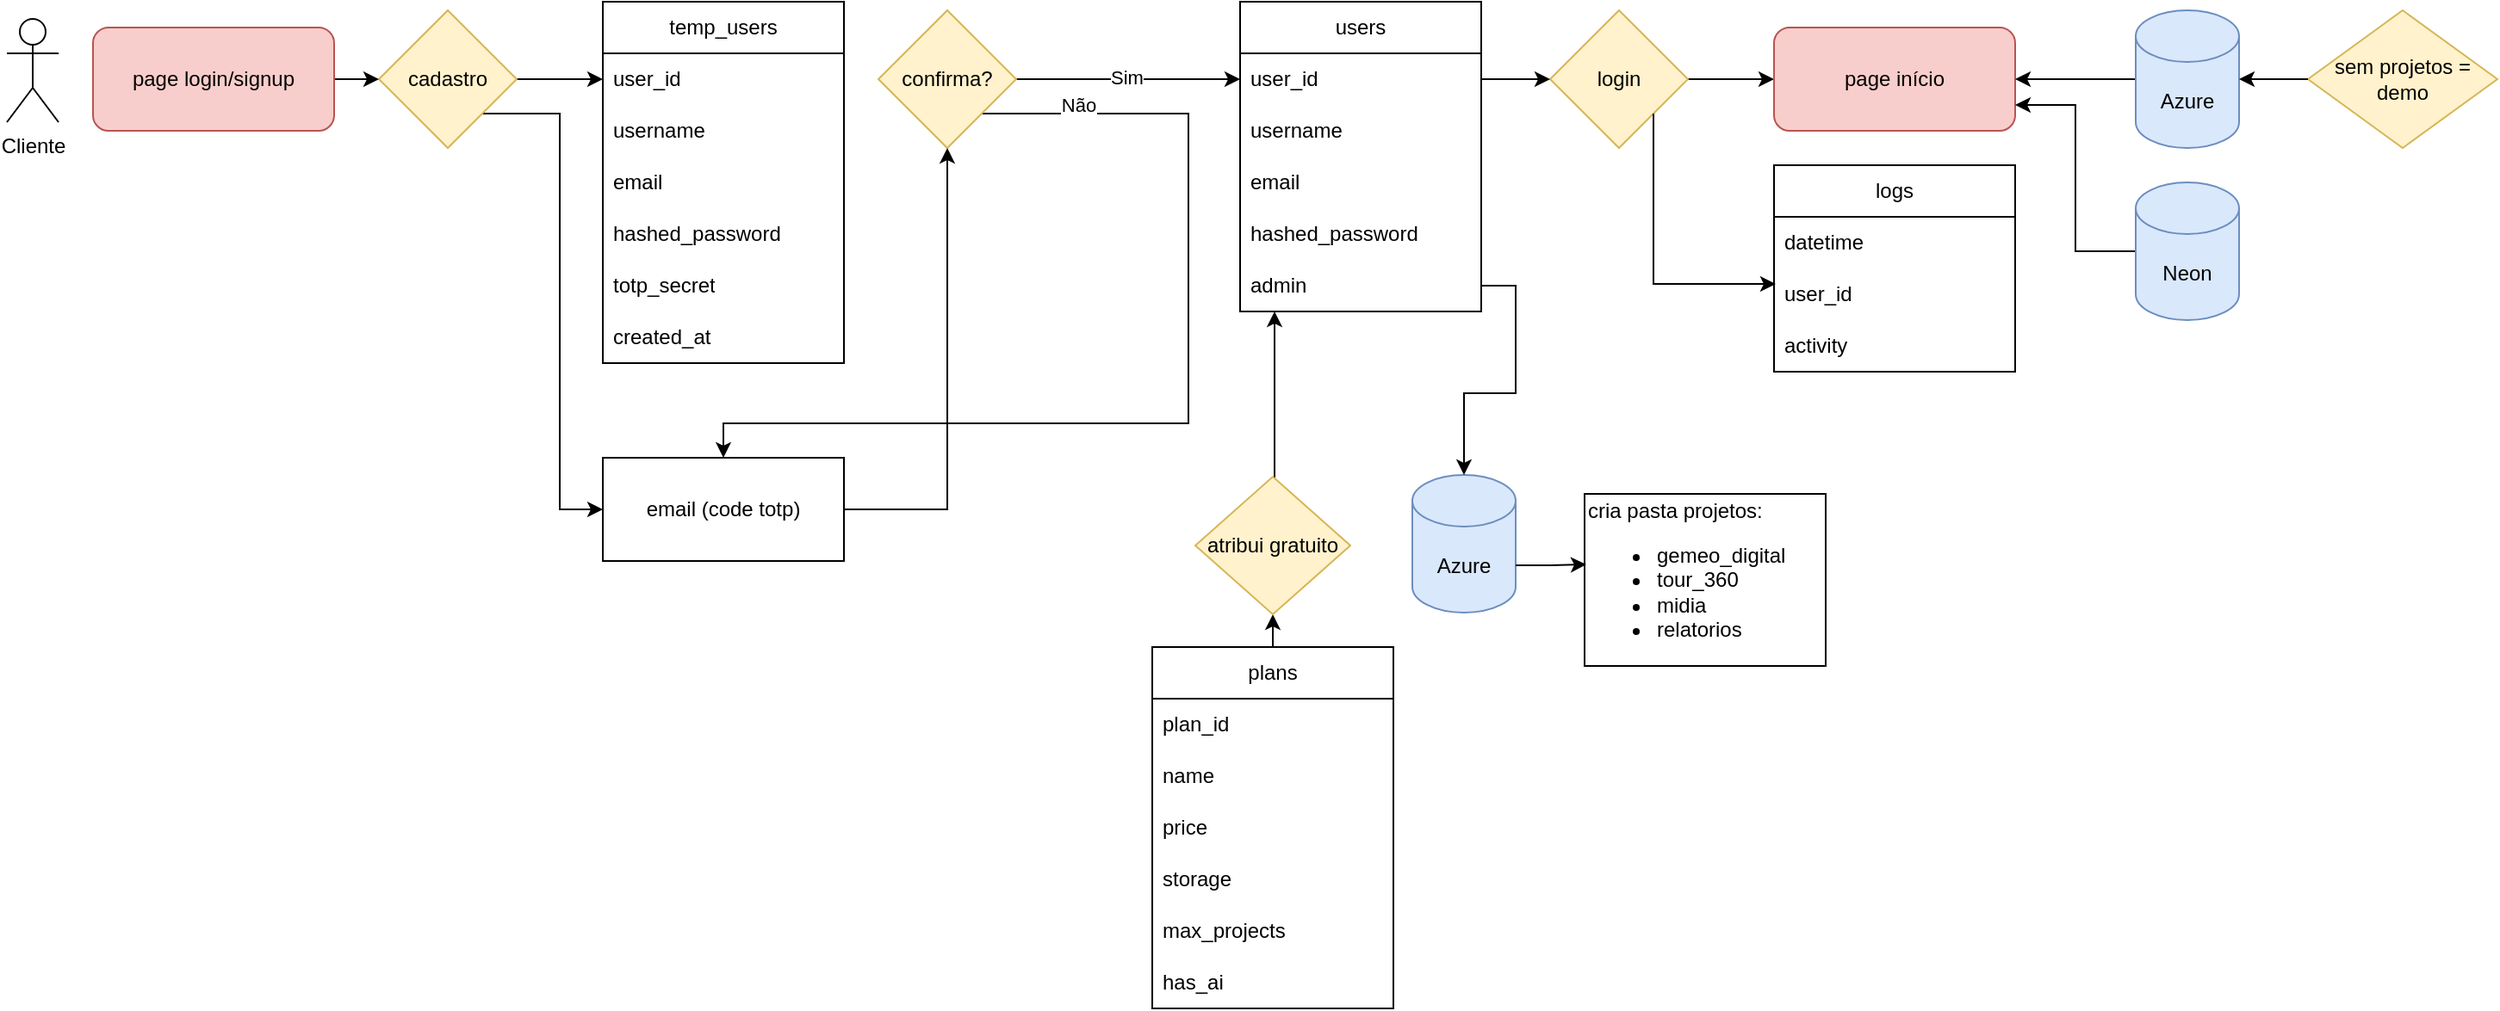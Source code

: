 <mxfile version="24.7.17" pages="6">
  <diagram name="pg1_inicio" id="COqFSnL5317Nh_vfZeMw">
    <mxGraphModel dx="887" dy="538" grid="1" gridSize="10" guides="1" tooltips="1" connect="1" arrows="1" fold="1" page="1" pageScale="1" pageWidth="827" pageHeight="1169" math="0" shadow="0">
      <root>
        <mxCell id="0" />
        <mxCell id="1" parent="0" />
        <mxCell id="P2bL-KJ7LzNDewBmUfXE-1" value="Cliente" style="shape=umlActor;verticalLabelPosition=bottom;verticalAlign=top;html=1;outlineConnect=0;" vertex="1" parent="1">
          <mxGeometry x="20" y="40" width="30" height="60" as="geometry" />
        </mxCell>
        <mxCell id="P2bL-KJ7LzNDewBmUfXE-8" style="edgeStyle=orthogonalEdgeStyle;rounded=0;orthogonalLoop=1;jettySize=auto;html=1;exitX=1;exitY=0.5;exitDx=0;exitDy=0;entryX=0;entryY=0.5;entryDx=0;entryDy=0;" edge="1" parent="1" source="P2bL-KJ7LzNDewBmUfXE-2" target="P2bL-KJ7LzNDewBmUfXE-5">
          <mxGeometry relative="1" as="geometry" />
        </mxCell>
        <mxCell id="P2bL-KJ7LzNDewBmUfXE-13" style="edgeStyle=orthogonalEdgeStyle;rounded=0;orthogonalLoop=1;jettySize=auto;html=1;exitX=1;exitY=1;exitDx=0;exitDy=0;entryX=0;entryY=0.5;entryDx=0;entryDy=0;" edge="1" parent="1" source="P2bL-KJ7LzNDewBmUfXE-2" target="P2bL-KJ7LzNDewBmUfXE-12">
          <mxGeometry relative="1" as="geometry" />
        </mxCell>
        <mxCell id="P2bL-KJ7LzNDewBmUfXE-2" value="cadastro" style="rhombus;whiteSpace=wrap;html=1;labelBackgroundColor=none;fillColor=#fff2cc;strokeColor=#d6b656;" vertex="1" parent="1">
          <mxGeometry x="236" y="35" width="80" height="80" as="geometry" />
        </mxCell>
        <mxCell id="P2bL-KJ7LzNDewBmUfXE-4" value="temp_users" style="swimlane;fontStyle=0;childLayout=stackLayout;horizontal=1;startSize=30;horizontalStack=0;resizeParent=1;resizeParentMax=0;resizeLast=0;collapsible=1;marginBottom=0;whiteSpace=wrap;html=1;" vertex="1" parent="1">
          <mxGeometry x="366" y="30" width="140" height="210" as="geometry" />
        </mxCell>
        <mxCell id="P2bL-KJ7LzNDewBmUfXE-5" value="user_id" style="text;strokeColor=none;fillColor=none;align=left;verticalAlign=middle;spacingLeft=4;spacingRight=4;overflow=hidden;points=[[0,0.5],[1,0.5]];portConstraint=eastwest;rotatable=0;whiteSpace=wrap;html=1;" vertex="1" parent="P2bL-KJ7LzNDewBmUfXE-4">
          <mxGeometry y="30" width="140" height="30" as="geometry" />
        </mxCell>
        <mxCell id="P2bL-KJ7LzNDewBmUfXE-6" value="username" style="text;strokeColor=none;fillColor=none;align=left;verticalAlign=middle;spacingLeft=4;spacingRight=4;overflow=hidden;points=[[0,0.5],[1,0.5]];portConstraint=eastwest;rotatable=0;whiteSpace=wrap;html=1;" vertex="1" parent="P2bL-KJ7LzNDewBmUfXE-4">
          <mxGeometry y="60" width="140" height="30" as="geometry" />
        </mxCell>
        <mxCell id="P2bL-KJ7LzNDewBmUfXE-7" value="email" style="text;strokeColor=none;fillColor=none;align=left;verticalAlign=middle;spacingLeft=4;spacingRight=4;overflow=hidden;points=[[0,0.5],[1,0.5]];portConstraint=eastwest;rotatable=0;whiteSpace=wrap;html=1;" vertex="1" parent="P2bL-KJ7LzNDewBmUfXE-4">
          <mxGeometry y="90" width="140" height="30" as="geometry" />
        </mxCell>
        <mxCell id="P2bL-KJ7LzNDewBmUfXE-55" value="hashed_password" style="text;strokeColor=none;fillColor=none;align=left;verticalAlign=middle;spacingLeft=4;spacingRight=4;overflow=hidden;points=[[0,0.5],[1,0.5]];portConstraint=eastwest;rotatable=0;whiteSpace=wrap;html=1;" vertex="1" parent="P2bL-KJ7LzNDewBmUfXE-4">
          <mxGeometry y="120" width="140" height="30" as="geometry" />
        </mxCell>
        <mxCell id="P2bL-KJ7LzNDewBmUfXE-56" value="totp_secret" style="text;strokeColor=none;fillColor=none;align=left;verticalAlign=middle;spacingLeft=4;spacingRight=4;overflow=hidden;points=[[0,0.5],[1,0.5]];portConstraint=eastwest;rotatable=0;whiteSpace=wrap;html=1;" vertex="1" parent="P2bL-KJ7LzNDewBmUfXE-4">
          <mxGeometry y="150" width="140" height="30" as="geometry" />
        </mxCell>
        <mxCell id="P2bL-KJ7LzNDewBmUfXE-57" value="created_at" style="text;strokeColor=none;fillColor=none;align=left;verticalAlign=middle;spacingLeft=4;spacingRight=4;overflow=hidden;points=[[0,0.5],[1,0.5]];portConstraint=eastwest;rotatable=0;whiteSpace=wrap;html=1;" vertex="1" parent="P2bL-KJ7LzNDewBmUfXE-4">
          <mxGeometry y="180" width="140" height="30" as="geometry" />
        </mxCell>
        <mxCell id="P2bL-KJ7LzNDewBmUfXE-19" style="edgeStyle=orthogonalEdgeStyle;rounded=0;orthogonalLoop=1;jettySize=auto;html=1;exitX=1;exitY=0.5;exitDx=0;exitDy=0;entryX=0;entryY=0.5;entryDx=0;entryDy=0;" edge="1" parent="1" source="P2bL-KJ7LzNDewBmUfXE-10" target="P2bL-KJ7LzNDewBmUfXE-16">
          <mxGeometry relative="1" as="geometry" />
        </mxCell>
        <mxCell id="P2bL-KJ7LzNDewBmUfXE-20" value="Sim" style="edgeLabel;html=1;align=center;verticalAlign=middle;resizable=0;points=[];" vertex="1" connectable="0" parent="P2bL-KJ7LzNDewBmUfXE-19">
          <mxGeometry x="-0.022" y="1" relative="1" as="geometry">
            <mxPoint as="offset" />
          </mxGeometry>
        </mxCell>
        <mxCell id="P2bL-KJ7LzNDewBmUfXE-61" style="edgeStyle=orthogonalEdgeStyle;rounded=0;orthogonalLoop=1;jettySize=auto;html=1;exitX=1;exitY=1;exitDx=0;exitDy=0;entryX=0.5;entryY=0;entryDx=0;entryDy=0;" edge="1" parent="1" source="P2bL-KJ7LzNDewBmUfXE-10" target="P2bL-KJ7LzNDewBmUfXE-12">
          <mxGeometry relative="1" as="geometry">
            <Array as="points">
              <mxPoint x="706" y="95" />
              <mxPoint x="706" y="275" />
              <mxPoint x="436" y="275" />
            </Array>
          </mxGeometry>
        </mxCell>
        <mxCell id="P2bL-KJ7LzNDewBmUfXE-62" value="Não" style="edgeLabel;html=1;align=center;verticalAlign=middle;resizable=0;points=[];" vertex="1" connectable="0" parent="P2bL-KJ7LzNDewBmUfXE-61">
          <mxGeometry x="-0.81" y="5" relative="1" as="geometry">
            <mxPoint as="offset" />
          </mxGeometry>
        </mxCell>
        <mxCell id="P2bL-KJ7LzNDewBmUfXE-10" value="confirma?" style="rhombus;whiteSpace=wrap;html=1;fillColor=#fff2cc;strokeColor=#d6b656;" vertex="1" parent="1">
          <mxGeometry x="526" y="35" width="80" height="80" as="geometry" />
        </mxCell>
        <mxCell id="P2bL-KJ7LzNDewBmUfXE-14" style="edgeStyle=orthogonalEdgeStyle;rounded=0;orthogonalLoop=1;jettySize=auto;html=1;exitX=1;exitY=0.5;exitDx=0;exitDy=0;" edge="1" parent="1" source="P2bL-KJ7LzNDewBmUfXE-12" target="P2bL-KJ7LzNDewBmUfXE-10">
          <mxGeometry relative="1" as="geometry" />
        </mxCell>
        <mxCell id="P2bL-KJ7LzNDewBmUfXE-12" value="email (code totp)" style="rounded=0;whiteSpace=wrap;html=1;" vertex="1" parent="1">
          <mxGeometry x="366" y="295" width="140" height="60" as="geometry" />
        </mxCell>
        <mxCell id="P2bL-KJ7LzNDewBmUfXE-15" value="users" style="swimlane;fontStyle=0;childLayout=stackLayout;horizontal=1;startSize=30;horizontalStack=0;resizeParent=1;resizeParentMax=0;resizeLast=0;collapsible=1;marginBottom=0;whiteSpace=wrap;html=1;" vertex="1" parent="1">
          <mxGeometry x="736" y="30" width="140" height="180" as="geometry">
            <mxRectangle x="570" y="25" width="70" height="30" as="alternateBounds" />
          </mxGeometry>
        </mxCell>
        <mxCell id="P2bL-KJ7LzNDewBmUfXE-16" value="user_id" style="text;strokeColor=none;fillColor=none;align=left;verticalAlign=middle;spacingLeft=4;spacingRight=4;overflow=hidden;points=[[0,0.5],[1,0.5]];portConstraint=eastwest;rotatable=0;whiteSpace=wrap;html=1;" vertex="1" parent="P2bL-KJ7LzNDewBmUfXE-15">
          <mxGeometry y="30" width="140" height="30" as="geometry" />
        </mxCell>
        <mxCell id="P2bL-KJ7LzNDewBmUfXE-17" value="username" style="text;strokeColor=none;fillColor=none;align=left;verticalAlign=middle;spacingLeft=4;spacingRight=4;overflow=hidden;points=[[0,0.5],[1,0.5]];portConstraint=eastwest;rotatable=0;whiteSpace=wrap;html=1;" vertex="1" parent="P2bL-KJ7LzNDewBmUfXE-15">
          <mxGeometry y="60" width="140" height="30" as="geometry" />
        </mxCell>
        <mxCell id="P2bL-KJ7LzNDewBmUfXE-18" value="email" style="text;strokeColor=none;fillColor=none;align=left;verticalAlign=middle;spacingLeft=4;spacingRight=4;overflow=hidden;points=[[0,0.5],[1,0.5]];portConstraint=eastwest;rotatable=0;whiteSpace=wrap;html=1;" vertex="1" parent="P2bL-KJ7LzNDewBmUfXE-15">
          <mxGeometry y="90" width="140" height="30" as="geometry" />
        </mxCell>
        <mxCell id="P2bL-KJ7LzNDewBmUfXE-63" value="hashed_password" style="text;strokeColor=none;fillColor=none;align=left;verticalAlign=middle;spacingLeft=4;spacingRight=4;overflow=hidden;points=[[0,0.5],[1,0.5]];portConstraint=eastwest;rotatable=0;whiteSpace=wrap;html=1;" vertex="1" parent="P2bL-KJ7LzNDewBmUfXE-15">
          <mxGeometry y="120" width="140" height="30" as="geometry" />
        </mxCell>
        <mxCell id="P2bL-KJ7LzNDewBmUfXE-64" value="admin" style="text;strokeColor=none;fillColor=none;align=left;verticalAlign=middle;spacingLeft=4;spacingRight=4;overflow=hidden;points=[[0,0.5],[1,0.5]];portConstraint=eastwest;rotatable=0;whiteSpace=wrap;html=1;" vertex="1" parent="P2bL-KJ7LzNDewBmUfXE-15">
          <mxGeometry y="150" width="140" height="30" as="geometry" />
        </mxCell>
        <mxCell id="P2bL-KJ7LzNDewBmUfXE-35" style="edgeStyle=orthogonalEdgeStyle;rounded=0;orthogonalLoop=1;jettySize=auto;html=1;exitX=1;exitY=0.5;exitDx=0;exitDy=0;entryX=0;entryY=0.5;entryDx=0;entryDy=0;" edge="1" parent="1" source="P2bL-KJ7LzNDewBmUfXE-32" target="P2bL-KJ7LzNDewBmUfXE-34">
          <mxGeometry relative="1" as="geometry" />
        </mxCell>
        <mxCell id="P2bL-KJ7LzNDewBmUfXE-32" value="login" style="rhombus;whiteSpace=wrap;html=1;fillColor=#fff2cc;strokeColor=#d6b656;" vertex="1" parent="1">
          <mxGeometry x="916" y="35" width="80" height="80" as="geometry" />
        </mxCell>
        <mxCell id="P2bL-KJ7LzNDewBmUfXE-33" style="edgeStyle=orthogonalEdgeStyle;rounded=0;orthogonalLoop=1;jettySize=auto;html=1;exitX=1;exitY=0.5;exitDx=0;exitDy=0;entryX=0;entryY=0.5;entryDx=0;entryDy=0;" edge="1" parent="1" source="P2bL-KJ7LzNDewBmUfXE-16" target="P2bL-KJ7LzNDewBmUfXE-32">
          <mxGeometry relative="1" as="geometry" />
        </mxCell>
        <mxCell id="P2bL-KJ7LzNDewBmUfXE-34" value="page início" style="rounded=1;whiteSpace=wrap;html=1;fillColor=#f8cecc;strokeColor=#b85450;" vertex="1" parent="1">
          <mxGeometry x="1046" y="45" width="140" height="60" as="geometry" />
        </mxCell>
        <mxCell id="P2bL-KJ7LzNDewBmUfXE-36" value="logs" style="swimlane;fontStyle=0;childLayout=stackLayout;horizontal=1;startSize=30;horizontalStack=0;resizeParent=1;resizeParentMax=0;resizeLast=0;collapsible=1;marginBottom=0;whiteSpace=wrap;html=1;" vertex="1" parent="1">
          <mxGeometry x="1046" y="125" width="140" height="120" as="geometry" />
        </mxCell>
        <mxCell id="P2bL-KJ7LzNDewBmUfXE-37" value="datetime" style="text;strokeColor=none;fillColor=none;align=left;verticalAlign=middle;spacingLeft=4;spacingRight=4;overflow=hidden;points=[[0,0.5],[1,0.5]];portConstraint=eastwest;rotatable=0;whiteSpace=wrap;html=1;" vertex="1" parent="P2bL-KJ7LzNDewBmUfXE-36">
          <mxGeometry y="30" width="140" height="30" as="geometry" />
        </mxCell>
        <mxCell id="P2bL-KJ7LzNDewBmUfXE-38" value="user_id" style="text;strokeColor=none;fillColor=none;align=left;verticalAlign=middle;spacingLeft=4;spacingRight=4;overflow=hidden;points=[[0,0.5],[1,0.5]];portConstraint=eastwest;rotatable=0;whiteSpace=wrap;html=1;" vertex="1" parent="P2bL-KJ7LzNDewBmUfXE-36">
          <mxGeometry y="60" width="140" height="30" as="geometry" />
        </mxCell>
        <mxCell id="P2bL-KJ7LzNDewBmUfXE-39" value="activity" style="text;strokeColor=none;fillColor=none;align=left;verticalAlign=middle;spacingLeft=4;spacingRight=4;overflow=hidden;points=[[0,0.5],[1,0.5]];portConstraint=eastwest;rotatable=0;whiteSpace=wrap;html=1;" vertex="1" parent="P2bL-KJ7LzNDewBmUfXE-36">
          <mxGeometry y="90" width="140" height="30" as="geometry" />
        </mxCell>
        <mxCell id="P2bL-KJ7LzNDewBmUfXE-40" style="edgeStyle=orthogonalEdgeStyle;rounded=0;orthogonalLoop=1;jettySize=auto;html=1;exitX=1;exitY=1;exitDx=0;exitDy=0;entryX=0.007;entryY=0.3;entryDx=0;entryDy=0;entryPerimeter=0;" edge="1" parent="1" source="P2bL-KJ7LzNDewBmUfXE-32" target="P2bL-KJ7LzNDewBmUfXE-38">
          <mxGeometry relative="1" as="geometry" />
        </mxCell>
        <mxCell id="P2bL-KJ7LzNDewBmUfXE-42" style="edgeStyle=orthogonalEdgeStyle;rounded=0;orthogonalLoop=1;jettySize=auto;html=1;exitX=0;exitY=0.5;exitDx=0;exitDy=0;exitPerimeter=0;" edge="1" parent="1" source="P2bL-KJ7LzNDewBmUfXE-41" target="P2bL-KJ7LzNDewBmUfXE-34">
          <mxGeometry relative="1" as="geometry" />
        </mxCell>
        <mxCell id="P2bL-KJ7LzNDewBmUfXE-41" value="Azure" style="shape=cylinder3;whiteSpace=wrap;html=1;boundedLbl=1;backgroundOutline=1;size=15;fillColor=#dae8fc;strokeColor=#6c8ebf;" vertex="1" parent="1">
          <mxGeometry x="1256" y="35" width="60" height="80" as="geometry" />
        </mxCell>
        <mxCell id="P2bL-KJ7LzNDewBmUfXE-44" style="edgeStyle=orthogonalEdgeStyle;rounded=0;orthogonalLoop=1;jettySize=auto;html=1;exitX=0;exitY=0.5;exitDx=0;exitDy=0;exitPerimeter=0;entryX=1;entryY=0.75;entryDx=0;entryDy=0;" edge="1" parent="1" source="P2bL-KJ7LzNDewBmUfXE-43" target="P2bL-KJ7LzNDewBmUfXE-34">
          <mxGeometry relative="1" as="geometry" />
        </mxCell>
        <mxCell id="P2bL-KJ7LzNDewBmUfXE-43" value="Neon" style="shape=cylinder3;whiteSpace=wrap;html=1;boundedLbl=1;backgroundOutline=1;size=15;fillColor=#dae8fc;strokeColor=#6c8ebf;" vertex="1" parent="1">
          <mxGeometry x="1256" y="135" width="60" height="80" as="geometry" />
        </mxCell>
        <mxCell id="P2bL-KJ7LzNDewBmUfXE-45" value="sem projetos = demo" style="rhombus;whiteSpace=wrap;html=1;fillColor=#fff2cc;strokeColor=#d6b656;" vertex="1" parent="1">
          <mxGeometry x="1356" y="35" width="110" height="80" as="geometry" />
        </mxCell>
        <mxCell id="P2bL-KJ7LzNDewBmUfXE-46" style="edgeStyle=orthogonalEdgeStyle;rounded=0;orthogonalLoop=1;jettySize=auto;html=1;exitX=0;exitY=0.5;exitDx=0;exitDy=0;entryX=1;entryY=0.5;entryDx=0;entryDy=0;entryPerimeter=0;" edge="1" parent="1" source="P2bL-KJ7LzNDewBmUfXE-45" target="P2bL-KJ7LzNDewBmUfXE-41">
          <mxGeometry relative="1" as="geometry" />
        </mxCell>
        <mxCell id="P2bL-KJ7LzNDewBmUfXE-48" value="Azure" style="shape=cylinder3;whiteSpace=wrap;html=1;boundedLbl=1;backgroundOutline=1;size=15;fillColor=#dae8fc;strokeColor=#6c8ebf;" vertex="1" parent="1">
          <mxGeometry x="836" y="305" width="60" height="80" as="geometry" />
        </mxCell>
        <mxCell id="P2bL-KJ7LzNDewBmUfXE-52" value="cria pasta projetos:&lt;div&gt;&lt;ul&gt;&lt;li&gt;gemeo_digital&lt;br&gt;&lt;/li&gt;&lt;li&gt;tour_360&lt;br&gt;&lt;/li&gt;&lt;li&gt;midia&lt;br&gt;&lt;/li&gt;&lt;li&gt;relatorios&lt;br&gt;&lt;/li&gt;&lt;/ul&gt;&lt;/div&gt;" style="rounded=0;whiteSpace=wrap;html=1;align=left;" vertex="1" parent="1">
          <mxGeometry x="936" y="316" width="140" height="100" as="geometry" />
        </mxCell>
        <mxCell id="P2bL-KJ7LzNDewBmUfXE-53" style="edgeStyle=orthogonalEdgeStyle;rounded=0;orthogonalLoop=1;jettySize=auto;html=1;exitX=1;exitY=0;exitDx=0;exitDy=52.5;exitPerimeter=0;entryX=0.007;entryY=0.41;entryDx=0;entryDy=0;entryPerimeter=0;" edge="1" parent="1" source="P2bL-KJ7LzNDewBmUfXE-48" target="P2bL-KJ7LzNDewBmUfXE-52">
          <mxGeometry relative="1" as="geometry" />
        </mxCell>
        <mxCell id="P2bL-KJ7LzNDewBmUfXE-69" style="edgeStyle=orthogonalEdgeStyle;rounded=0;orthogonalLoop=1;jettySize=auto;html=1;exitX=0.5;exitY=0;exitDx=0;exitDy=0;entryX=0.5;entryY=1;entryDx=0;entryDy=0;" edge="1" parent="1" source="P2bL-KJ7LzNDewBmUfXE-23" target="P2bL-KJ7LzNDewBmUfXE-27">
          <mxGeometry relative="1" as="geometry" />
        </mxCell>
        <mxCell id="P2bL-KJ7LzNDewBmUfXE-23" value="plans" style="swimlane;fontStyle=0;childLayout=stackLayout;horizontal=1;startSize=30;horizontalStack=0;resizeParent=1;resizeParentMax=0;resizeLast=0;collapsible=1;marginBottom=0;whiteSpace=wrap;html=1;" vertex="1" parent="1">
          <mxGeometry x="685" y="405" width="140" height="210" as="geometry" />
        </mxCell>
        <mxCell id="P2bL-KJ7LzNDewBmUfXE-24" value="plan_id" style="text;strokeColor=none;fillColor=none;align=left;verticalAlign=middle;spacingLeft=4;spacingRight=4;overflow=hidden;points=[[0,0.5],[1,0.5]];portConstraint=eastwest;rotatable=0;whiteSpace=wrap;html=1;" vertex="1" parent="P2bL-KJ7LzNDewBmUfXE-23">
          <mxGeometry y="30" width="140" height="30" as="geometry" />
        </mxCell>
        <mxCell id="P2bL-KJ7LzNDewBmUfXE-25" value="name" style="text;strokeColor=none;fillColor=none;align=left;verticalAlign=middle;spacingLeft=4;spacingRight=4;overflow=hidden;points=[[0,0.5],[1,0.5]];portConstraint=eastwest;rotatable=0;whiteSpace=wrap;html=1;" vertex="1" parent="P2bL-KJ7LzNDewBmUfXE-23">
          <mxGeometry y="60" width="140" height="30" as="geometry" />
        </mxCell>
        <mxCell id="P2bL-KJ7LzNDewBmUfXE-26" value="price" style="text;strokeColor=none;fillColor=none;align=left;verticalAlign=middle;spacingLeft=4;spacingRight=4;overflow=hidden;points=[[0,0.5],[1,0.5]];portConstraint=eastwest;rotatable=0;whiteSpace=wrap;html=1;" vertex="1" parent="P2bL-KJ7LzNDewBmUfXE-23">
          <mxGeometry y="90" width="140" height="30" as="geometry" />
        </mxCell>
        <mxCell id="P2bL-KJ7LzNDewBmUfXE-66" value="storage" style="text;strokeColor=none;fillColor=none;align=left;verticalAlign=middle;spacingLeft=4;spacingRight=4;overflow=hidden;points=[[0,0.5],[1,0.5]];portConstraint=eastwest;rotatable=0;whiteSpace=wrap;html=1;" vertex="1" parent="P2bL-KJ7LzNDewBmUfXE-23">
          <mxGeometry y="120" width="140" height="30" as="geometry" />
        </mxCell>
        <mxCell id="P2bL-KJ7LzNDewBmUfXE-67" value="max_projects" style="text;strokeColor=none;fillColor=none;align=left;verticalAlign=middle;spacingLeft=4;spacingRight=4;overflow=hidden;points=[[0,0.5],[1,0.5]];portConstraint=eastwest;rotatable=0;whiteSpace=wrap;html=1;" vertex="1" parent="P2bL-KJ7LzNDewBmUfXE-23">
          <mxGeometry y="150" width="140" height="30" as="geometry" />
        </mxCell>
        <mxCell id="P2bL-KJ7LzNDewBmUfXE-68" value="has_ai" style="text;strokeColor=none;fillColor=none;align=left;verticalAlign=middle;spacingLeft=4;spacingRight=4;overflow=hidden;points=[[0,0.5],[1,0.5]];portConstraint=eastwest;rotatable=0;whiteSpace=wrap;html=1;" vertex="1" parent="P2bL-KJ7LzNDewBmUfXE-23">
          <mxGeometry y="180" width="140" height="30" as="geometry" />
        </mxCell>
        <mxCell id="P2bL-KJ7LzNDewBmUfXE-65" style="edgeStyle=orthogonalEdgeStyle;rounded=0;orthogonalLoop=1;jettySize=auto;html=1;exitX=0.5;exitY=0;exitDx=0;exitDy=0;" edge="1" parent="1" source="P2bL-KJ7LzNDewBmUfXE-27" target="P2bL-KJ7LzNDewBmUfXE-15">
          <mxGeometry relative="1" as="geometry">
            <Array as="points">
              <mxPoint x="756" y="310" />
            </Array>
          </mxGeometry>
        </mxCell>
        <mxCell id="P2bL-KJ7LzNDewBmUfXE-27" value="atribui gratuito" style="rhombus;whiteSpace=wrap;html=1;fillColor=#fff2cc;strokeColor=#d6b656;" vertex="1" parent="1">
          <mxGeometry x="710" y="306" width="90" height="80" as="geometry" />
        </mxCell>
        <mxCell id="P2bL-KJ7LzNDewBmUfXE-70" style="edgeStyle=orthogonalEdgeStyle;rounded=0;orthogonalLoop=1;jettySize=auto;html=1;exitX=1;exitY=0.5;exitDx=0;exitDy=0;entryX=0.5;entryY=0;entryDx=0;entryDy=0;entryPerimeter=0;" edge="1" parent="1" source="P2bL-KJ7LzNDewBmUfXE-64" target="P2bL-KJ7LzNDewBmUfXE-48">
          <mxGeometry relative="1" as="geometry" />
        </mxCell>
        <mxCell id="P2bL-KJ7LzNDewBmUfXE-72" style="edgeStyle=orthogonalEdgeStyle;rounded=0;orthogonalLoop=1;jettySize=auto;html=1;exitX=1;exitY=0.5;exitDx=0;exitDy=0;entryX=0;entryY=0.5;entryDx=0;entryDy=0;" edge="1" parent="1" source="P2bL-KJ7LzNDewBmUfXE-71" target="P2bL-KJ7LzNDewBmUfXE-2">
          <mxGeometry relative="1" as="geometry" />
        </mxCell>
        <mxCell id="P2bL-KJ7LzNDewBmUfXE-71" value="page login/signup" style="rounded=1;whiteSpace=wrap;html=1;fillColor=#f8cecc;strokeColor=#b85450;" vertex="1" parent="1">
          <mxGeometry x="70" y="45" width="140" height="60" as="geometry" />
        </mxCell>
      </root>
    </mxGraphModel>
  </diagram>
  <diagram name="pg2_meu_plano" id="O7ttDv9flCKT_SMj7C63">
    <mxGraphModel dx="1044" dy="633" grid="1" gridSize="10" guides="1" tooltips="1" connect="1" arrows="1" fold="1" page="1" pageScale="1" pageWidth="827" pageHeight="1169" math="0" shadow="0">
      <root>
        <mxCell id="ZKeFVsDJScA30zuRXR8I-0" />
        <mxCell id="ZKeFVsDJScA30zuRXR8I-1" parent="ZKeFVsDJScA30zuRXR8I-0" />
        <mxCell id="ZKeFVsDJScA30zuRXR8I-2" value="Cliente" style="shape=umlActor;verticalLabelPosition=bottom;verticalAlign=top;html=1;outlineConnect=0;" vertex="1" parent="ZKeFVsDJScA30zuRXR8I-1">
          <mxGeometry x="20" y="40" width="30" height="60" as="geometry" />
        </mxCell>
        <mxCell id="ZKeFVsDJScA30zuRXR8I-30" value="logs" style="swimlane;fontStyle=0;childLayout=stackLayout;horizontal=1;startSize=30;horizontalStack=0;resizeParent=1;resizeParentMax=0;resizeLast=0;collapsible=1;marginBottom=0;whiteSpace=wrap;html=1;" vertex="1" parent="ZKeFVsDJScA30zuRXR8I-1">
          <mxGeometry x="40" y="250" width="140" height="120" as="geometry" />
        </mxCell>
        <mxCell id="ZKeFVsDJScA30zuRXR8I-31" value="datetime" style="text;strokeColor=none;fillColor=none;align=left;verticalAlign=middle;spacingLeft=4;spacingRight=4;overflow=hidden;points=[[0,0.5],[1,0.5]];portConstraint=eastwest;rotatable=0;whiteSpace=wrap;html=1;" vertex="1" parent="ZKeFVsDJScA30zuRXR8I-30">
          <mxGeometry y="30" width="140" height="30" as="geometry" />
        </mxCell>
        <mxCell id="ZKeFVsDJScA30zuRXR8I-32" value="user_id" style="text;strokeColor=none;fillColor=none;align=left;verticalAlign=middle;spacingLeft=4;spacingRight=4;overflow=hidden;points=[[0,0.5],[1,0.5]];portConstraint=eastwest;rotatable=0;whiteSpace=wrap;html=1;" vertex="1" parent="ZKeFVsDJScA30zuRXR8I-30">
          <mxGeometry y="60" width="140" height="30" as="geometry" />
        </mxCell>
        <mxCell id="ZKeFVsDJScA30zuRXR8I-33" value="activity" style="text;strokeColor=none;fillColor=none;align=left;verticalAlign=middle;spacingLeft=4;spacingRight=4;overflow=hidden;points=[[0,0.5],[1,0.5]];portConstraint=eastwest;rotatable=0;whiteSpace=wrap;html=1;" vertex="1" parent="ZKeFVsDJScA30zuRXR8I-30">
          <mxGeometry y="90" width="140" height="30" as="geometry" />
        </mxCell>
        <mxCell id="ZKeFVsDJScA30zuRXR8I-45" value="payments" style="swimlane;fontStyle=0;childLayout=stackLayout;horizontal=1;startSize=30;horizontalStack=0;resizeParent=1;resizeParentMax=0;resizeLast=0;collapsible=1;marginBottom=0;whiteSpace=wrap;html=1;" vertex="1" parent="ZKeFVsDJScA30zuRXR8I-1">
          <mxGeometry x="810" y="40" width="140" height="180" as="geometry" />
        </mxCell>
        <mxCell id="ZKeFVsDJScA30zuRXR8I-46" value="payment_id" style="text;strokeColor=none;fillColor=none;align=left;verticalAlign=middle;spacingLeft=4;spacingRight=4;overflow=hidden;points=[[0,0.5],[1,0.5]];portConstraint=eastwest;rotatable=0;whiteSpace=wrap;html=1;" vertex="1" parent="ZKeFVsDJScA30zuRXR8I-45">
          <mxGeometry y="30" width="140" height="30" as="geometry" />
        </mxCell>
        <mxCell id="ZKeFVsDJScA30zuRXR8I-48" value="payment_date" style="text;strokeColor=none;fillColor=none;align=left;verticalAlign=middle;spacingLeft=4;spacingRight=4;overflow=hidden;points=[[0,0.5],[1,0.5]];portConstraint=eastwest;rotatable=0;whiteSpace=wrap;html=1;" vertex="1" parent="ZKeFVsDJScA30zuRXR8I-45">
          <mxGeometry y="60" width="140" height="30" as="geometry" />
        </mxCell>
        <mxCell id="ZKeFVsDJScA30zuRXR8I-47" value="amount" style="text;strokeColor=none;fillColor=none;align=left;verticalAlign=middle;spacingLeft=4;spacingRight=4;overflow=hidden;points=[[0,0.5],[1,0.5]];portConstraint=eastwest;rotatable=0;whiteSpace=wrap;html=1;" vertex="1" parent="ZKeFVsDJScA30zuRXR8I-45">
          <mxGeometry y="90" width="140" height="30" as="geometry" />
        </mxCell>
        <mxCell id="ZKeFVsDJScA30zuRXR8I-49" value="is_active" style="text;strokeColor=none;fillColor=none;align=left;verticalAlign=middle;spacingLeft=4;spacingRight=4;overflow=hidden;points=[[0,0.5],[1,0.5]];portConstraint=eastwest;rotatable=0;whiteSpace=wrap;html=1;" vertex="1" parent="ZKeFVsDJScA30zuRXR8I-45">
          <mxGeometry y="120" width="140" height="30" as="geometry" />
        </mxCell>
        <mxCell id="ZKeFVsDJScA30zuRXR8I-50" value="status" style="text;strokeColor=none;fillColor=none;align=left;verticalAlign=middle;spacingLeft=4;spacingRight=4;overflow=hidden;points=[[0,0.5],[1,0.5]];portConstraint=eastwest;rotatable=0;whiteSpace=wrap;html=1;" vertex="1" parent="ZKeFVsDJScA30zuRXR8I-45">
          <mxGeometry y="150" width="140" height="30" as="geometry" />
        </mxCell>
        <mxCell id="ZKeFVsDJScA30zuRXR8I-55" style="edgeStyle=orthogonalEdgeStyle;rounded=0;orthogonalLoop=1;jettySize=auto;html=1;exitX=1;exitY=0.5;exitDx=0;exitDy=0;entryX=0;entryY=0.5;entryDx=0;entryDy=0;" edge="1" parent="ZKeFVsDJScA30zuRXR8I-1" source="ZKeFVsDJScA30zuRXR8I-56" target="k6HDkKrTgwUuI-X3ZNjr-8">
          <mxGeometry relative="1" as="geometry">
            <mxPoint x="386" y="75" as="targetPoint" />
          </mxGeometry>
        </mxCell>
        <mxCell id="ZKeFVsDJScA30zuRXR8I-56" value="page meu_plano" style="rounded=1;whiteSpace=wrap;html=1;fillColor=#f8cecc;strokeColor=#b85450;" vertex="1" parent="ZKeFVsDJScA30zuRXR8I-1">
          <mxGeometry x="220" y="45" width="140" height="60" as="geometry" />
        </mxCell>
        <mxCell id="k6HDkKrTgwUuI-X3ZNjr-2" style="edgeStyle=orthogonalEdgeStyle;rounded=0;orthogonalLoop=1;jettySize=auto;html=1;exitX=0.5;exitY=0;exitDx=0;exitDy=0;exitPerimeter=0;entryX=0.5;entryY=1;entryDx=0;entryDy=0;" edge="1" parent="ZKeFVsDJScA30zuRXR8I-1" source="k6HDkKrTgwUuI-X3ZNjr-0" target="ZKeFVsDJScA30zuRXR8I-56">
          <mxGeometry relative="1" as="geometry" />
        </mxCell>
        <mxCell id="k6HDkKrTgwUuI-X3ZNjr-0" value="Azure" style="shape=cylinder3;whiteSpace=wrap;html=1;boundedLbl=1;backgroundOutline=1;size=15;fillColor=#dae8fc;strokeColor=#6c8ebf;" vertex="1" parent="ZKeFVsDJScA30zuRXR8I-1">
          <mxGeometry x="220" y="180" width="60" height="80" as="geometry" />
        </mxCell>
        <mxCell id="k6HDkKrTgwUuI-X3ZNjr-4" style="edgeStyle=orthogonalEdgeStyle;rounded=0;orthogonalLoop=1;jettySize=auto;html=1;exitX=0.5;exitY=0;exitDx=0;exitDy=0;exitPerimeter=0;entryX=0.5;entryY=1;entryDx=0;entryDy=0;" edge="1" parent="ZKeFVsDJScA30zuRXR8I-1" source="k6HDkKrTgwUuI-X3ZNjr-1" target="ZKeFVsDJScA30zuRXR8I-56">
          <mxGeometry relative="1" as="geometry" />
        </mxCell>
        <mxCell id="k6HDkKrTgwUuI-X3ZNjr-1" value="Neon" style="shape=cylinder3;whiteSpace=wrap;html=1;boundedLbl=1;backgroundOutline=1;size=15;fillColor=#dae8fc;strokeColor=#6c8ebf;" vertex="1" parent="ZKeFVsDJScA30zuRXR8I-1">
          <mxGeometry x="300" y="180" width="60" height="80" as="geometry" />
        </mxCell>
        <mxCell id="k6HDkKrTgwUuI-X3ZNjr-6" style="edgeStyle=orthogonalEdgeStyle;rounded=0;orthogonalLoop=1;jettySize=auto;html=1;exitX=1;exitY=0.5;exitDx=0;exitDy=0;entryX=0;entryY=0.5;entryDx=0;entryDy=0;" edge="1" parent="ZKeFVsDJScA30zuRXR8I-1" source="k6HDkKrTgwUuI-X3ZNjr-5" target="ZKeFVsDJScA30zuRXR8I-56">
          <mxGeometry relative="1" as="geometry" />
        </mxCell>
        <mxCell id="k6HDkKrTgwUuI-X3ZNjr-7" style="edgeStyle=orthogonalEdgeStyle;rounded=0;orthogonalLoop=1;jettySize=auto;html=1;exitX=0.5;exitY=1;exitDx=0;exitDy=0;entryX=0.5;entryY=0;entryDx=0;entryDy=0;" edge="1" parent="ZKeFVsDJScA30zuRXR8I-1" source="k6HDkKrTgwUuI-X3ZNjr-5" target="ZKeFVsDJScA30zuRXR8I-30">
          <mxGeometry relative="1" as="geometry" />
        </mxCell>
        <mxCell id="k6HDkKrTgwUuI-X3ZNjr-5" value="menu" style="rhombus;whiteSpace=wrap;html=1;fillColor=#fff2cc;strokeColor=#d6b656;" vertex="1" parent="ZKeFVsDJScA30zuRXR8I-1">
          <mxGeometry x="70" y="35" width="80" height="80" as="geometry" />
        </mxCell>
        <mxCell id="k6HDkKrTgwUuI-X3ZNjr-10" style="edgeStyle=orthogonalEdgeStyle;rounded=0;orthogonalLoop=1;jettySize=auto;html=1;exitX=1;exitY=0.5;exitDx=0;exitDy=0;entryX=0;entryY=0.5;entryDx=0;entryDy=0;" edge="1" parent="ZKeFVsDJScA30zuRXR8I-1" source="k6HDkKrTgwUuI-X3ZNjr-8" target="k6HDkKrTgwUuI-X3ZNjr-9">
          <mxGeometry relative="1" as="geometry" />
        </mxCell>
        <mxCell id="k6HDkKrTgwUuI-X3ZNjr-8" value="upgrade" style="rhombus;whiteSpace=wrap;html=1;fillColor=#fff2cc;strokeColor=#d6b656;" vertex="1" parent="ZKeFVsDJScA30zuRXR8I-1">
          <mxGeometry x="400" y="35" width="80" height="80" as="geometry" />
        </mxCell>
        <mxCell id="k6HDkKrTgwUuI-X3ZNjr-12" style="edgeStyle=orthogonalEdgeStyle;rounded=0;orthogonalLoop=1;jettySize=auto;html=1;exitX=1;exitY=0.5;exitDx=0;exitDy=0;entryX=0;entryY=0.5;entryDx=0;entryDy=0;" edge="1" parent="ZKeFVsDJScA30zuRXR8I-1" source="k6HDkKrTgwUuI-X3ZNjr-9" target="k6HDkKrTgwUuI-X3ZNjr-11">
          <mxGeometry relative="1" as="geometry" />
        </mxCell>
        <mxCell id="k6HDkKrTgwUuI-X3ZNjr-9" value="page planos" style="rounded=1;whiteSpace=wrap;html=1;fillColor=#f8cecc;strokeColor=#b85450;" vertex="1" parent="ZKeFVsDJScA30zuRXR8I-1">
          <mxGeometry x="510" y="45" width="140" height="60" as="geometry" />
        </mxCell>
        <mxCell id="k6HDkKrTgwUuI-X3ZNjr-11" value="stripe" style="rhombus;whiteSpace=wrap;html=1;fillColor=#fff2cc;strokeColor=#d6b656;" vertex="1" parent="ZKeFVsDJScA30zuRXR8I-1">
          <mxGeometry x="690" y="35" width="80" height="80" as="geometry" />
        </mxCell>
        <mxCell id="k6HDkKrTgwUuI-X3ZNjr-13" style="edgeStyle=orthogonalEdgeStyle;rounded=0;orthogonalLoop=1;jettySize=auto;html=1;exitX=1;exitY=0.5;exitDx=0;exitDy=0;entryX=-0.007;entryY=0.167;entryDx=0;entryDy=0;entryPerimeter=0;" edge="1" parent="ZKeFVsDJScA30zuRXR8I-1" source="k6HDkKrTgwUuI-X3ZNjr-11" target="ZKeFVsDJScA30zuRXR8I-46">
          <mxGeometry relative="1" as="geometry" />
        </mxCell>
        <mxCell id="GhbR0xceZI3g4LO7pj7q-0" value="users" style="swimlane;fontStyle=0;childLayout=stackLayout;horizontal=1;startSize=30;horizontalStack=0;resizeParent=1;resizeParentMax=0;resizeLast=0;collapsible=1;marginBottom=0;whiteSpace=wrap;html=1;" vertex="1" parent="ZKeFVsDJScA30zuRXR8I-1">
          <mxGeometry x="1110" y="40" width="140" height="180" as="geometry">
            <mxRectangle x="570" y="25" width="70" height="30" as="alternateBounds" />
          </mxGeometry>
        </mxCell>
        <mxCell id="GhbR0xceZI3g4LO7pj7q-1" value="user_id" style="text;strokeColor=none;fillColor=none;align=left;verticalAlign=middle;spacingLeft=4;spacingRight=4;overflow=hidden;points=[[0,0.5],[1,0.5]];portConstraint=eastwest;rotatable=0;whiteSpace=wrap;html=1;" vertex="1" parent="GhbR0xceZI3g4LO7pj7q-0">
          <mxGeometry y="30" width="140" height="30" as="geometry" />
        </mxCell>
        <mxCell id="GhbR0xceZI3g4LO7pj7q-2" value="username" style="text;strokeColor=none;fillColor=none;align=left;verticalAlign=middle;spacingLeft=4;spacingRight=4;overflow=hidden;points=[[0,0.5],[1,0.5]];portConstraint=eastwest;rotatable=0;whiteSpace=wrap;html=1;" vertex="1" parent="GhbR0xceZI3g4LO7pj7q-0">
          <mxGeometry y="60" width="140" height="30" as="geometry" />
        </mxCell>
        <mxCell id="GhbR0xceZI3g4LO7pj7q-3" value="email" style="text;strokeColor=none;fillColor=none;align=left;verticalAlign=middle;spacingLeft=4;spacingRight=4;overflow=hidden;points=[[0,0.5],[1,0.5]];portConstraint=eastwest;rotatable=0;whiteSpace=wrap;html=1;" vertex="1" parent="GhbR0xceZI3g4LO7pj7q-0">
          <mxGeometry y="90" width="140" height="30" as="geometry" />
        </mxCell>
        <mxCell id="GhbR0xceZI3g4LO7pj7q-4" value="hashed_password" style="text;strokeColor=none;fillColor=none;align=left;verticalAlign=middle;spacingLeft=4;spacingRight=4;overflow=hidden;points=[[0,0.5],[1,0.5]];portConstraint=eastwest;rotatable=0;whiteSpace=wrap;html=1;" vertex="1" parent="GhbR0xceZI3g4LO7pj7q-0">
          <mxGeometry y="120" width="140" height="30" as="geometry" />
        </mxCell>
        <mxCell id="GhbR0xceZI3g4LO7pj7q-5" value="admin" style="text;strokeColor=none;fillColor=none;align=left;verticalAlign=middle;spacingLeft=4;spacingRight=4;overflow=hidden;points=[[0,0.5],[1,0.5]];portConstraint=eastwest;rotatable=0;whiteSpace=wrap;html=1;" vertex="1" parent="GhbR0xceZI3g4LO7pj7q-0">
          <mxGeometry y="150" width="140" height="30" as="geometry" />
        </mxCell>
        <mxCell id="GhbR0xceZI3g4LO7pj7q-9" style="edgeStyle=orthogonalEdgeStyle;rounded=0;orthogonalLoop=1;jettySize=auto;html=1;exitX=1;exitY=0.5;exitDx=0;exitDy=0;entryX=0;entryY=0.5;entryDx=0;entryDy=0;" edge="1" parent="ZKeFVsDJScA30zuRXR8I-1" source="GhbR0xceZI3g4LO7pj7q-7" target="GhbR0xceZI3g4LO7pj7q-1">
          <mxGeometry relative="1" as="geometry" />
        </mxCell>
        <mxCell id="GhbR0xceZI3g4LO7pj7q-7" value="atualiza" style="rhombus;whiteSpace=wrap;html=1;fillColor=#fff2cc;strokeColor=#d6b656;" vertex="1" parent="ZKeFVsDJScA30zuRXR8I-1">
          <mxGeometry x="990" y="45" width="80" height="80" as="geometry" />
        </mxCell>
        <mxCell id="GhbR0xceZI3g4LO7pj7q-8" style="edgeStyle=orthogonalEdgeStyle;rounded=0;orthogonalLoop=1;jettySize=auto;html=1;exitX=1;exitY=0.5;exitDx=0;exitDy=0;" edge="1" parent="ZKeFVsDJScA30zuRXR8I-1" source="ZKeFVsDJScA30zuRXR8I-46" target="GhbR0xceZI3g4LO7pj7q-7">
          <mxGeometry relative="1" as="geometry" />
        </mxCell>
      </root>
    </mxGraphModel>
  </diagram>
  <diagram name="pg3_consultar" id="00abb37Zpfs0siYxFjMQ">
    <mxGraphModel dx="887" dy="538" grid="1" gridSize="10" guides="1" tooltips="1" connect="1" arrows="1" fold="1" page="1" pageScale="1" pageWidth="827" pageHeight="1169" math="0" shadow="0">
      <root>
        <mxCell id="SKdsEkOcxFztx4l0DsN3-0" />
        <mxCell id="SKdsEkOcxFztx4l0DsN3-1" parent="SKdsEkOcxFztx4l0DsN3-0" />
        <mxCell id="SKdsEkOcxFztx4l0DsN3-2" value="Cliente" style="shape=umlActor;verticalLabelPosition=bottom;verticalAlign=top;html=1;outlineConnect=0;" vertex="1" parent="SKdsEkOcxFztx4l0DsN3-1">
          <mxGeometry x="20" y="40" width="30" height="60" as="geometry" />
        </mxCell>
        <mxCell id="SKdsEkOcxFztx4l0DsN3-3" value="logs" style="swimlane;fontStyle=0;childLayout=stackLayout;horizontal=1;startSize=30;horizontalStack=0;resizeParent=1;resizeParentMax=0;resizeLast=0;collapsible=1;marginBottom=0;whiteSpace=wrap;html=1;" vertex="1" parent="SKdsEkOcxFztx4l0DsN3-1">
          <mxGeometry x="40" y="250" width="140" height="120" as="geometry" />
        </mxCell>
        <mxCell id="SKdsEkOcxFztx4l0DsN3-4" value="datetime" style="text;strokeColor=none;fillColor=none;align=left;verticalAlign=middle;spacingLeft=4;spacingRight=4;overflow=hidden;points=[[0,0.5],[1,0.5]];portConstraint=eastwest;rotatable=0;whiteSpace=wrap;html=1;" vertex="1" parent="SKdsEkOcxFztx4l0DsN3-3">
          <mxGeometry y="30" width="140" height="30" as="geometry" />
        </mxCell>
        <mxCell id="SKdsEkOcxFztx4l0DsN3-5" value="user_id" style="text;strokeColor=none;fillColor=none;align=left;verticalAlign=middle;spacingLeft=4;spacingRight=4;overflow=hidden;points=[[0,0.5],[1,0.5]];portConstraint=eastwest;rotatable=0;whiteSpace=wrap;html=1;" vertex="1" parent="SKdsEkOcxFztx4l0DsN3-3">
          <mxGeometry y="60" width="140" height="30" as="geometry" />
        </mxCell>
        <mxCell id="SKdsEkOcxFztx4l0DsN3-6" value="activity" style="text;strokeColor=none;fillColor=none;align=left;verticalAlign=middle;spacingLeft=4;spacingRight=4;overflow=hidden;points=[[0,0.5],[1,0.5]];portConstraint=eastwest;rotatable=0;whiteSpace=wrap;html=1;" vertex="1" parent="SKdsEkOcxFztx4l0DsN3-3">
          <mxGeometry y="90" width="140" height="30" as="geometry" />
        </mxCell>
        <mxCell id="SKdsEkOcxFztx4l0DsN3-13" style="edgeStyle=orthogonalEdgeStyle;rounded=0;orthogonalLoop=1;jettySize=auto;html=1;exitX=1;exitY=0.5;exitDx=0;exitDy=0;entryX=0;entryY=0.5;entryDx=0;entryDy=0;" edge="1" parent="SKdsEkOcxFztx4l0DsN3-1" source="SKdsEkOcxFztx4l0DsN3-14" target="VIzjHry7Mgksx4iJtNY1-3">
          <mxGeometry relative="1" as="geometry">
            <mxPoint x="410" y="80" as="targetPoint" />
          </mxGeometry>
        </mxCell>
        <mxCell id="SKdsEkOcxFztx4l0DsN3-14" value="page consultar" style="rounded=1;whiteSpace=wrap;html=1;fillColor=#f8cecc;strokeColor=#b85450;" vertex="1" parent="SKdsEkOcxFztx4l0DsN3-1">
          <mxGeometry x="220" y="45" width="140" height="60" as="geometry" />
        </mxCell>
        <mxCell id="SKdsEkOcxFztx4l0DsN3-15" style="edgeStyle=orthogonalEdgeStyle;rounded=0;orthogonalLoop=1;jettySize=auto;html=1;exitX=0.5;exitY=0;exitDx=0;exitDy=0;exitPerimeter=0;entryX=0.5;entryY=1;entryDx=0;entryDy=0;" edge="1" parent="SKdsEkOcxFztx4l0DsN3-1" source="SKdsEkOcxFztx4l0DsN3-16" target="SKdsEkOcxFztx4l0DsN3-14">
          <mxGeometry relative="1" as="geometry" />
        </mxCell>
        <mxCell id="SKdsEkOcxFztx4l0DsN3-16" value="Azure" style="shape=cylinder3;whiteSpace=wrap;html=1;boundedLbl=1;backgroundOutline=1;size=15;fillColor=#dae8fc;strokeColor=#6c8ebf;" vertex="1" parent="SKdsEkOcxFztx4l0DsN3-1">
          <mxGeometry x="220" y="180" width="60" height="80" as="geometry" />
        </mxCell>
        <mxCell id="SKdsEkOcxFztx4l0DsN3-17" style="edgeStyle=orthogonalEdgeStyle;rounded=0;orthogonalLoop=1;jettySize=auto;html=1;exitX=0.5;exitY=0;exitDx=0;exitDy=0;exitPerimeter=0;entryX=0.5;entryY=1;entryDx=0;entryDy=0;" edge="1" parent="SKdsEkOcxFztx4l0DsN3-1" source="SKdsEkOcxFztx4l0DsN3-18" target="SKdsEkOcxFztx4l0DsN3-14">
          <mxGeometry relative="1" as="geometry" />
        </mxCell>
        <mxCell id="SKdsEkOcxFztx4l0DsN3-18" value="Neon" style="shape=cylinder3;whiteSpace=wrap;html=1;boundedLbl=1;backgroundOutline=1;size=15;fillColor=#dae8fc;strokeColor=#6c8ebf;" vertex="1" parent="SKdsEkOcxFztx4l0DsN3-1">
          <mxGeometry x="300" y="180" width="60" height="80" as="geometry" />
        </mxCell>
        <mxCell id="SKdsEkOcxFztx4l0DsN3-19" style="edgeStyle=orthogonalEdgeStyle;rounded=0;orthogonalLoop=1;jettySize=auto;html=1;exitX=1;exitY=0.5;exitDx=0;exitDy=0;entryX=0;entryY=0.5;entryDx=0;entryDy=0;" edge="1" parent="SKdsEkOcxFztx4l0DsN3-1" source="SKdsEkOcxFztx4l0DsN3-21" target="SKdsEkOcxFztx4l0DsN3-14">
          <mxGeometry relative="1" as="geometry" />
        </mxCell>
        <mxCell id="SKdsEkOcxFztx4l0DsN3-20" style="edgeStyle=orthogonalEdgeStyle;rounded=0;orthogonalLoop=1;jettySize=auto;html=1;exitX=0.5;exitY=1;exitDx=0;exitDy=0;entryX=0.5;entryY=0;entryDx=0;entryDy=0;" edge="1" parent="SKdsEkOcxFztx4l0DsN3-1" source="SKdsEkOcxFztx4l0DsN3-21" target="SKdsEkOcxFztx4l0DsN3-3">
          <mxGeometry relative="1" as="geometry" />
        </mxCell>
        <mxCell id="SKdsEkOcxFztx4l0DsN3-21" value="menu" style="rhombus;whiteSpace=wrap;html=1;fillColor=#fff2cc;strokeColor=#d6b656;" vertex="1" parent="SKdsEkOcxFztx4l0DsN3-1">
          <mxGeometry x="70" y="35" width="80" height="80" as="geometry" />
        </mxCell>
        <mxCell id="VIzjHry7Mgksx4iJtNY1-1" value="" style="edgeStyle=orthogonalEdgeStyle;rounded=0;orthogonalLoop=1;jettySize=auto;html=1;" edge="1" parent="SKdsEkOcxFztx4l0DsN3-1" source="VIzjHry7Mgksx4iJtNY1-0" target="SKdsEkOcxFztx4l0DsN3-16">
          <mxGeometry relative="1" as="geometry" />
        </mxCell>
        <mxCell id="VIzjHry7Mgksx4iJtNY1-0" value="sem projetos = demo" style="rhombus;whiteSpace=wrap;html=1;fillColor=#fff2cc;strokeColor=#d6b656;" vertex="1" parent="SKdsEkOcxFztx4l0DsN3-1">
          <mxGeometry x="195" y="340" width="110" height="80" as="geometry" />
        </mxCell>
        <mxCell id="VIzjHry7Mgksx4iJtNY1-5" style="edgeStyle=orthogonalEdgeStyle;rounded=0;orthogonalLoop=1;jettySize=auto;html=1;exitX=1;exitY=0.5;exitDx=0;exitDy=0;entryX=0;entryY=0.5;entryDx=0;entryDy=0;" edge="1" parent="SKdsEkOcxFztx4l0DsN3-1" source="VIzjHry7Mgksx4iJtNY1-3" target="VIzjHry7Mgksx4iJtNY1-4">
          <mxGeometry relative="1" as="geometry" />
        </mxCell>
        <mxCell id="VIzjHry7Mgksx4iJtNY1-3" value="&lt;blockquote style=&quot;margin: 0 0 0 40px; border: none; padding: 0px;&quot;&gt;&lt;/blockquote&gt;&lt;ul&gt;&lt;li&gt;&lt;b&gt;&lt;font color=&quot;#0433ff&quot;&gt;gemeo_digital&lt;/font&gt;&lt;/b&gt;&lt;br&gt;&lt;/li&gt;&lt;li&gt;&lt;b&gt;&lt;font color=&quot;#0433ff&quot;&gt;tour_360&lt;/font&gt;&lt;/b&gt;&lt;br&gt;&lt;/li&gt;&lt;li&gt;midia&lt;br&gt;&lt;/li&gt;&lt;li&gt;&lt;font color=&quot;#ff2600&quot;&gt;&lt;b&gt;relatorios&lt;/b&gt;&lt;/font&gt;&lt;br&gt;&lt;/li&gt;&lt;/ul&gt;&lt;blockquote style=&quot;margin: 0 0 0 40px; border: none; padding: 0px;&quot;&gt;&lt;/blockquote&gt;&lt;blockquote style=&quot;margin: 0 0 0 40px; border: none; padding: 0px;&quot;&gt;&lt;/blockquote&gt;" style="rounded=0;whiteSpace=wrap;html=1;align=left;" vertex="1" parent="SKdsEkOcxFztx4l0DsN3-1">
          <mxGeometry x="414" y="45" width="120" height="60" as="geometry" />
        </mxCell>
        <mxCell id="VIzjHry7Mgksx4iJtNY1-7" style="edgeStyle=orthogonalEdgeStyle;rounded=0;orthogonalLoop=1;jettySize=auto;html=1;exitX=1;exitY=0.5;exitDx=0;exitDy=0;entryX=0;entryY=0.5;entryDx=0;entryDy=0;" edge="1" parent="SKdsEkOcxFztx4l0DsN3-1" source="VIzjHry7Mgksx4iJtNY1-4" target="VIzjHry7Mgksx4iJtNY1-6">
          <mxGeometry relative="1" as="geometry" />
        </mxCell>
        <mxCell id="VIzjHry7Mgksx4iJtNY1-4" value="nome_projeto" style="rounded=0;whiteSpace=wrap;html=1;" vertex="1" parent="SKdsEkOcxFztx4l0DsN3-1">
          <mxGeometry x="560" y="45" width="120" height="60" as="geometry" />
        </mxCell>
        <mxCell id="VIzjHry7Mgksx4iJtNY1-9" style="edgeStyle=orthogonalEdgeStyle;rounded=0;orthogonalLoop=1;jettySize=auto;html=1;exitX=1;exitY=0.5;exitDx=0;exitDy=0;" edge="1" parent="SKdsEkOcxFztx4l0DsN3-1" source="VIzjHry7Mgksx4iJtNY1-6" target="VIzjHry7Mgksx4iJtNY1-8">
          <mxGeometry relative="1" as="geometry" />
        </mxCell>
        <mxCell id="VIzjHry7Mgksx4iJtNY1-16" style="edgeStyle=orthogonalEdgeStyle;rounded=0;orthogonalLoop=1;jettySize=auto;html=1;exitX=0.5;exitY=1;exitDx=0;exitDy=0;" edge="1" parent="SKdsEkOcxFztx4l0DsN3-1" source="VIzjHry7Mgksx4iJtNY1-6" target="VIzjHry7Mgksx4iJtNY1-12">
          <mxGeometry relative="1" as="geometry" />
        </mxCell>
        <mxCell id="VIzjHry7Mgksx4iJtNY1-6" value="data" style="rounded=0;whiteSpace=wrap;html=1;" vertex="1" parent="SKdsEkOcxFztx4l0DsN3-1">
          <mxGeometry x="707" y="45" width="120" height="60" as="geometry" />
        </mxCell>
        <mxCell id="VIzjHry7Mgksx4iJtNY1-8" value="page view" style="rounded=1;whiteSpace=wrap;html=1;fillColor=#f8cecc;strokeColor=#b85450;" vertex="1" parent="SKdsEkOcxFztx4l0DsN3-1">
          <mxGeometry x="860" y="45" width="120" height="60" as="geometry" />
        </mxCell>
        <mxCell id="VIzjHry7Mgksx4iJtNY1-10" value="gera e envia thumbnail" style="rhombus;whiteSpace=wrap;html=1;fillColor=#fff2cc;strokeColor=#d6b656;" vertex="1" parent="SKdsEkOcxFztx4l0DsN3-1">
          <mxGeometry x="320" y="340" width="110" height="80" as="geometry" />
        </mxCell>
        <mxCell id="VIzjHry7Mgksx4iJtNY1-11" style="edgeStyle=orthogonalEdgeStyle;rounded=0;orthogonalLoop=1;jettySize=auto;html=1;exitX=0;exitY=0;exitDx=0;exitDy=0;entryX=0.855;entryY=1;entryDx=0;entryDy=-4.35;entryPerimeter=0;" edge="1" parent="SKdsEkOcxFztx4l0DsN3-1" source="VIzjHry7Mgksx4iJtNY1-10" target="SKdsEkOcxFztx4l0DsN3-16">
          <mxGeometry relative="1" as="geometry">
            <Array as="points">
              <mxPoint x="348" y="320" />
              <mxPoint x="271" y="320" />
            </Array>
          </mxGeometry>
        </mxCell>
        <mxCell id="VIzjHry7Mgksx4iJtNY1-12" value="logs" style="swimlane;fontStyle=0;childLayout=stackLayout;horizontal=1;startSize=30;horizontalStack=0;resizeParent=1;resizeParentMax=0;resizeLast=0;collapsible=1;marginBottom=0;whiteSpace=wrap;html=1;" vertex="1" parent="SKdsEkOcxFztx4l0DsN3-1">
          <mxGeometry x="697" y="250" width="140" height="120" as="geometry" />
        </mxCell>
        <mxCell id="VIzjHry7Mgksx4iJtNY1-13" value="datetime" style="text;strokeColor=none;fillColor=none;align=left;verticalAlign=middle;spacingLeft=4;spacingRight=4;overflow=hidden;points=[[0,0.5],[1,0.5]];portConstraint=eastwest;rotatable=0;whiteSpace=wrap;html=1;" vertex="1" parent="VIzjHry7Mgksx4iJtNY1-12">
          <mxGeometry y="30" width="140" height="30" as="geometry" />
        </mxCell>
        <mxCell id="VIzjHry7Mgksx4iJtNY1-14" value="user_id" style="text;strokeColor=none;fillColor=none;align=left;verticalAlign=middle;spacingLeft=4;spacingRight=4;overflow=hidden;points=[[0,0.5],[1,0.5]];portConstraint=eastwest;rotatable=0;whiteSpace=wrap;html=1;" vertex="1" parent="VIzjHry7Mgksx4iJtNY1-12">
          <mxGeometry y="60" width="140" height="30" as="geometry" />
        </mxCell>
        <mxCell id="VIzjHry7Mgksx4iJtNY1-15" value="activity" style="text;strokeColor=none;fillColor=none;align=left;verticalAlign=middle;spacingLeft=4;spacingRight=4;overflow=hidden;points=[[0,0.5],[1,0.5]];portConstraint=eastwest;rotatable=0;whiteSpace=wrap;html=1;" vertex="1" parent="VIzjHry7Mgksx4iJtNY1-12">
          <mxGeometry y="90" width="140" height="30" as="geometry" />
        </mxCell>
      </root>
    </mxGraphModel>
  </diagram>
  <diagram name="pg4_cadastrar" id="4qCUEFpZWbZohB5Me2Bc">
    <mxGraphModel dx="887" dy="538" grid="1" gridSize="10" guides="1" tooltips="1" connect="1" arrows="1" fold="1" page="1" pageScale="1" pageWidth="827" pageHeight="1169" math="0" shadow="0">
      <root>
        <mxCell id="-P_Zng07NgkmBTMgV3FM-0" />
        <mxCell id="-P_Zng07NgkmBTMgV3FM-1" parent="-P_Zng07NgkmBTMgV3FM-0" />
        <mxCell id="-P_Zng07NgkmBTMgV3FM-2" value="Cliente" style="shape=umlActor;verticalLabelPosition=bottom;verticalAlign=top;html=1;outlineConnect=0;" vertex="1" parent="-P_Zng07NgkmBTMgV3FM-1">
          <mxGeometry x="20" y="40" width="30" height="60" as="geometry" />
        </mxCell>
        <mxCell id="-P_Zng07NgkmBTMgV3FM-3" value="logs" style="swimlane;fontStyle=0;childLayout=stackLayout;horizontal=1;startSize=30;horizontalStack=0;resizeParent=1;resizeParentMax=0;resizeLast=0;collapsible=1;marginBottom=0;whiteSpace=wrap;html=1;" vertex="1" parent="-P_Zng07NgkmBTMgV3FM-1">
          <mxGeometry x="40" y="250" width="140" height="120" as="geometry" />
        </mxCell>
        <mxCell id="-P_Zng07NgkmBTMgV3FM-4" value="datetime" style="text;strokeColor=none;fillColor=none;align=left;verticalAlign=middle;spacingLeft=4;spacingRight=4;overflow=hidden;points=[[0,0.5],[1,0.5]];portConstraint=eastwest;rotatable=0;whiteSpace=wrap;html=1;" vertex="1" parent="-P_Zng07NgkmBTMgV3FM-3">
          <mxGeometry y="30" width="140" height="30" as="geometry" />
        </mxCell>
        <mxCell id="-P_Zng07NgkmBTMgV3FM-5" value="user_id" style="text;strokeColor=none;fillColor=none;align=left;verticalAlign=middle;spacingLeft=4;spacingRight=4;overflow=hidden;points=[[0,0.5],[1,0.5]];portConstraint=eastwest;rotatable=0;whiteSpace=wrap;html=1;" vertex="1" parent="-P_Zng07NgkmBTMgV3FM-3">
          <mxGeometry y="60" width="140" height="30" as="geometry" />
        </mxCell>
        <mxCell id="-P_Zng07NgkmBTMgV3FM-6" value="activity" style="text;strokeColor=none;fillColor=none;align=left;verticalAlign=middle;spacingLeft=4;spacingRight=4;overflow=hidden;points=[[0,0.5],[1,0.5]];portConstraint=eastwest;rotatable=0;whiteSpace=wrap;html=1;" vertex="1" parent="-P_Zng07NgkmBTMgV3FM-3">
          <mxGeometry y="90" width="140" height="30" as="geometry" />
        </mxCell>
        <mxCell id="-P_Zng07NgkmBTMgV3FM-7" style="edgeStyle=orthogonalEdgeStyle;rounded=0;orthogonalLoop=1;jettySize=auto;html=1;exitX=1;exitY=0.5;exitDx=0;exitDy=0;entryX=0;entryY=0.5;entryDx=0;entryDy=0;" edge="1" parent="-P_Zng07NgkmBTMgV3FM-1" source="-P_Zng07NgkmBTMgV3FM-8">
          <mxGeometry relative="1" as="geometry">
            <mxPoint x="414" y="75" as="targetPoint" />
          </mxGeometry>
        </mxCell>
        <mxCell id="-P_Zng07NgkmBTMgV3FM-8" value="page cadastrar" style="rounded=1;whiteSpace=wrap;html=1;fillColor=#f8cecc;strokeColor=#b85450;" vertex="1" parent="-P_Zng07NgkmBTMgV3FM-1">
          <mxGeometry x="220" y="45" width="140" height="60" as="geometry" />
        </mxCell>
        <mxCell id="-P_Zng07NgkmBTMgV3FM-9" style="edgeStyle=orthogonalEdgeStyle;rounded=0;orthogonalLoop=1;jettySize=auto;html=1;exitX=0.5;exitY=0;exitDx=0;exitDy=0;exitPerimeter=0;entryX=0.5;entryY=1;entryDx=0;entryDy=0;" edge="1" parent="-P_Zng07NgkmBTMgV3FM-1" source="-P_Zng07NgkmBTMgV3FM-10" target="-P_Zng07NgkmBTMgV3FM-8">
          <mxGeometry relative="1" as="geometry" />
        </mxCell>
        <mxCell id="-P_Zng07NgkmBTMgV3FM-10" value="Azure" style="shape=cylinder3;whiteSpace=wrap;html=1;boundedLbl=1;backgroundOutline=1;size=15;fillColor=#dae8fc;strokeColor=#6c8ebf;" vertex="1" parent="-P_Zng07NgkmBTMgV3FM-1">
          <mxGeometry x="220" y="180" width="60" height="80" as="geometry" />
        </mxCell>
        <mxCell id="-P_Zng07NgkmBTMgV3FM-11" style="edgeStyle=orthogonalEdgeStyle;rounded=0;orthogonalLoop=1;jettySize=auto;html=1;exitX=0.5;exitY=0;exitDx=0;exitDy=0;exitPerimeter=0;entryX=0.5;entryY=1;entryDx=0;entryDy=0;" edge="1" parent="-P_Zng07NgkmBTMgV3FM-1" source="-P_Zng07NgkmBTMgV3FM-12" target="-P_Zng07NgkmBTMgV3FM-8">
          <mxGeometry relative="1" as="geometry" />
        </mxCell>
        <mxCell id="-P_Zng07NgkmBTMgV3FM-12" value="Neon" style="shape=cylinder3;whiteSpace=wrap;html=1;boundedLbl=1;backgroundOutline=1;size=15;fillColor=#dae8fc;strokeColor=#6c8ebf;" vertex="1" parent="-P_Zng07NgkmBTMgV3FM-1">
          <mxGeometry x="300" y="180" width="60" height="80" as="geometry" />
        </mxCell>
        <mxCell id="-P_Zng07NgkmBTMgV3FM-13" style="edgeStyle=orthogonalEdgeStyle;rounded=0;orthogonalLoop=1;jettySize=auto;html=1;exitX=1;exitY=0.5;exitDx=0;exitDy=0;entryX=0;entryY=0.5;entryDx=0;entryDy=0;" edge="1" parent="-P_Zng07NgkmBTMgV3FM-1" source="-P_Zng07NgkmBTMgV3FM-15" target="-P_Zng07NgkmBTMgV3FM-8">
          <mxGeometry relative="1" as="geometry" />
        </mxCell>
        <mxCell id="-P_Zng07NgkmBTMgV3FM-14" style="edgeStyle=orthogonalEdgeStyle;rounded=0;orthogonalLoop=1;jettySize=auto;html=1;exitX=0.5;exitY=1;exitDx=0;exitDy=0;entryX=0.5;entryY=0;entryDx=0;entryDy=0;" edge="1" parent="-P_Zng07NgkmBTMgV3FM-1" source="-P_Zng07NgkmBTMgV3FM-15" target="-P_Zng07NgkmBTMgV3FM-3">
          <mxGeometry relative="1" as="geometry" />
        </mxCell>
        <mxCell id="-P_Zng07NgkmBTMgV3FM-15" value="menu" style="rhombus;whiteSpace=wrap;html=1;fillColor=#fff2cc;strokeColor=#d6b656;" vertex="1" parent="-P_Zng07NgkmBTMgV3FM-1">
          <mxGeometry x="70" y="35" width="80" height="80" as="geometry" />
        </mxCell>
        <mxCell id="lU8qMjPuzK1_o91Op5CP-1" style="edgeStyle=orthogonalEdgeStyle;rounded=0;orthogonalLoop=1;jettySize=auto;html=1;exitX=1;exitY=0.5;exitDx=0;exitDy=0;entryX=0;entryY=0.5;entryDx=0;entryDy=0;" edge="1" parent="-P_Zng07NgkmBTMgV3FM-1" source="-P_Zng07NgkmBTMgV3FM-21" target="lU8qMjPuzK1_o91Op5CP-0">
          <mxGeometry relative="1" as="geometry" />
        </mxCell>
        <mxCell id="-P_Zng07NgkmBTMgV3FM-21" value="novo_projeto" style="rounded=0;whiteSpace=wrap;html=1;" vertex="1" parent="-P_Zng07NgkmBTMgV3FM-1">
          <mxGeometry x="400" y="45" width="120" height="60" as="geometry" />
        </mxCell>
        <mxCell id="-P_Zng07NgkmBTMgV3FM-23" style="edgeStyle=orthogonalEdgeStyle;rounded=0;orthogonalLoop=1;jettySize=auto;html=1;exitX=0.5;exitY=1;exitDx=0;exitDy=0;" edge="1" parent="-P_Zng07NgkmBTMgV3FM-1" source="-P_Zng07NgkmBTMgV3FM-24" target="-P_Zng07NgkmBTMgV3FM-28">
          <mxGeometry relative="1" as="geometry" />
        </mxCell>
        <mxCell id="lU8qMjPuzK1_o91Op5CP-4" style="edgeStyle=orthogonalEdgeStyle;rounded=0;orthogonalLoop=1;jettySize=auto;html=1;exitX=1;exitY=0.5;exitDx=0;exitDy=0;entryX=0;entryY=0.5;entryDx=0;entryDy=0;" edge="1" parent="-P_Zng07NgkmBTMgV3FM-1" source="-P_Zng07NgkmBTMgV3FM-24" target="lU8qMjPuzK1_o91Op5CP-3">
          <mxGeometry relative="1" as="geometry" />
        </mxCell>
        <mxCell id="-P_Zng07NgkmBTMgV3FM-24" value="data" style="rounded=0;whiteSpace=wrap;html=1;" vertex="1" parent="-P_Zng07NgkmBTMgV3FM-1">
          <mxGeometry x="707" y="45" width="120" height="60" as="geometry" />
        </mxCell>
        <mxCell id="-P_Zng07NgkmBTMgV3FM-28" value="logs" style="swimlane;fontStyle=0;childLayout=stackLayout;horizontal=1;startSize=30;horizontalStack=0;resizeParent=1;resizeParentMax=0;resizeLast=0;collapsible=1;marginBottom=0;whiteSpace=wrap;html=1;" vertex="1" parent="-P_Zng07NgkmBTMgV3FM-1">
          <mxGeometry x="697" y="250" width="140" height="120" as="geometry" />
        </mxCell>
        <mxCell id="-P_Zng07NgkmBTMgV3FM-29" value="datetime" style="text;strokeColor=none;fillColor=none;align=left;verticalAlign=middle;spacingLeft=4;spacingRight=4;overflow=hidden;points=[[0,0.5],[1,0.5]];portConstraint=eastwest;rotatable=0;whiteSpace=wrap;html=1;" vertex="1" parent="-P_Zng07NgkmBTMgV3FM-28">
          <mxGeometry y="30" width="140" height="30" as="geometry" />
        </mxCell>
        <mxCell id="-P_Zng07NgkmBTMgV3FM-30" value="user_id" style="text;strokeColor=none;fillColor=none;align=left;verticalAlign=middle;spacingLeft=4;spacingRight=4;overflow=hidden;points=[[0,0.5],[1,0.5]];portConstraint=eastwest;rotatable=0;whiteSpace=wrap;html=1;" vertex="1" parent="-P_Zng07NgkmBTMgV3FM-28">
          <mxGeometry y="60" width="140" height="30" as="geometry" />
        </mxCell>
        <mxCell id="-P_Zng07NgkmBTMgV3FM-31" value="activity" style="text;strokeColor=none;fillColor=none;align=left;verticalAlign=middle;spacingLeft=4;spacingRight=4;overflow=hidden;points=[[0,0.5],[1,0.5]];portConstraint=eastwest;rotatable=0;whiteSpace=wrap;html=1;" vertex="1" parent="-P_Zng07NgkmBTMgV3FM-28">
          <mxGeometry y="90" width="140" height="30" as="geometry" />
        </mxCell>
        <mxCell id="lU8qMjPuzK1_o91Op5CP-2" style="edgeStyle=orthogonalEdgeStyle;rounded=0;orthogonalLoop=1;jettySize=auto;html=1;exitX=1;exitY=0.5;exitDx=0;exitDy=0;entryX=0;entryY=0.5;entryDx=0;entryDy=0;" edge="1" parent="-P_Zng07NgkmBTMgV3FM-1" source="lU8qMjPuzK1_o91Op5CP-0" target="-P_Zng07NgkmBTMgV3FM-24">
          <mxGeometry relative="1" as="geometry" />
        </mxCell>
        <mxCell id="lU8qMjPuzK1_o91Op5CP-0" value="&lt;blockquote style=&quot;margin: 0 0 0 40px; border: none; padding: 0px;&quot;&gt;&lt;/blockquote&gt;&lt;ul&gt;&lt;li&gt;gemeo_digital&lt;br&gt;&lt;/li&gt;&lt;li&gt;tour_360&lt;br&gt;&lt;/li&gt;&lt;li&gt;midia&lt;/li&gt;&lt;/ul&gt;&lt;blockquote style=&quot;margin: 0 0 0 40px; border: none; padding: 0px;&quot;&gt;&lt;/blockquote&gt;&lt;blockquote style=&quot;margin: 0 0 0 40px; border: none; padding: 0px;&quot;&gt;&lt;/blockquote&gt;" style="rounded=0;whiteSpace=wrap;html=1;align=left;" vertex="1" parent="-P_Zng07NgkmBTMgV3FM-1">
          <mxGeometry x="560" y="45" width="120" height="60" as="geometry" />
        </mxCell>
        <mxCell id="lU8qMjPuzK1_o91Op5CP-3" value="arquivos" style="rounded=0;whiteSpace=wrap;html=1;" vertex="1" parent="-P_Zng07NgkmBTMgV3FM-1">
          <mxGeometry x="860" y="45" width="140" height="60" as="geometry" />
        </mxCell>
        <mxCell id="lU8qMjPuzK1_o91Op5CP-5" value="Azure" style="shape=cylinder3;whiteSpace=wrap;html=1;boundedLbl=1;backgroundOutline=1;size=15;fillColor=#dae8fc;strokeColor=#6c8ebf;" vertex="1" parent="-P_Zng07NgkmBTMgV3FM-1">
          <mxGeometry x="1300" y="170" width="60" height="80" as="geometry" />
        </mxCell>
        <mxCell id="lU8qMjPuzK1_o91Op5CP-6" value="Neon" style="shape=cylinder3;whiteSpace=wrap;html=1;boundedLbl=1;backgroundOutline=1;size=15;fillColor=#dae8fc;strokeColor=#6c8ebf;" vertex="1" parent="-P_Zng07NgkmBTMgV3FM-1">
          <mxGeometry x="1300" y="279" width="60" height="80" as="geometry" />
        </mxCell>
        <mxCell id="0aPCZPqUOHs4zUSIod08-3" style="edgeStyle=orthogonalEdgeStyle;rounded=0;orthogonalLoop=1;jettySize=auto;html=1;exitX=1;exitY=0;exitDx=0;exitDy=0;entryX=0;entryY=0.5;entryDx=0;entryDy=0;" edge="1" parent="-P_Zng07NgkmBTMgV3FM-1" source="lU8qMjPuzK1_o91Op5CP-9" target="0aPCZPqUOHs4zUSIod08-1">
          <mxGeometry relative="1" as="geometry">
            <Array as="points">
              <mxPoint x="1100" y="40" />
              <mxPoint x="1380" y="40" />
            </Array>
          </mxGeometry>
        </mxCell>
        <mxCell id="0aPCZPqUOHs4zUSIod08-4" value="Não" style="edgeLabel;html=1;align=center;verticalAlign=middle;resizable=0;points=[];" vertex="1" connectable="0" parent="0aPCZPqUOHs4zUSIod08-3">
          <mxGeometry x="0.046" y="3" relative="1" as="geometry">
            <mxPoint as="offset" />
          </mxGeometry>
        </mxCell>
        <mxCell id="lU8qMjPuzK1_o91Op5CP-9" value="plan?" style="rhombus;whiteSpace=wrap;html=1;fillColor=#fff2cc;strokeColor=#d6b656;" vertex="1" parent="-P_Zng07NgkmBTMgV3FM-1">
          <mxGeometry x="1040" y="41" width="80" height="80" as="geometry" />
        </mxCell>
        <mxCell id="lU8qMjPuzK1_o91Op5CP-10" style="edgeStyle=orthogonalEdgeStyle;rounded=0;orthogonalLoop=1;jettySize=auto;html=1;exitX=1;exitY=0.5;exitDx=0;exitDy=0;entryX=0.013;entryY=0.425;entryDx=0;entryDy=0;entryPerimeter=0;" edge="1" parent="-P_Zng07NgkmBTMgV3FM-1" source="lU8qMjPuzK1_o91Op5CP-3" target="lU8qMjPuzK1_o91Op5CP-9">
          <mxGeometry relative="1" as="geometry" />
        </mxCell>
        <mxCell id="2qZ6FJW3-Npu1yFnTLxr-8" style="edgeStyle=orthogonalEdgeStyle;rounded=0;orthogonalLoop=1;jettySize=auto;html=1;exitX=0.5;exitY=0;exitDx=0;exitDy=0;entryX=0.5;entryY=1;entryDx=0;entryDy=0;" edge="1" parent="-P_Zng07NgkmBTMgV3FM-1" source="2qZ6FJW3-Npu1yFnTLxr-0" target="lU8qMjPuzK1_o91Op5CP-9">
          <mxGeometry relative="1" as="geometry" />
        </mxCell>
        <mxCell id="2qZ6FJW3-Npu1yFnTLxr-0" value="users" style="swimlane;fontStyle=0;childLayout=stackLayout;horizontal=1;startSize=30;horizontalStack=0;resizeParent=1;resizeParentMax=0;resizeLast=0;collapsible=1;marginBottom=0;whiteSpace=wrap;html=1;" vertex="1" parent="-P_Zng07NgkmBTMgV3FM-1">
          <mxGeometry x="1010" y="200" width="140" height="180" as="geometry">
            <mxRectangle x="570" y="25" width="70" height="30" as="alternateBounds" />
          </mxGeometry>
        </mxCell>
        <mxCell id="2qZ6FJW3-Npu1yFnTLxr-1" value="user_id" style="text;strokeColor=none;fillColor=none;align=left;verticalAlign=middle;spacingLeft=4;spacingRight=4;overflow=hidden;points=[[0,0.5],[1,0.5]];portConstraint=eastwest;rotatable=0;whiteSpace=wrap;html=1;" vertex="1" parent="2qZ6FJW3-Npu1yFnTLxr-0">
          <mxGeometry y="30" width="140" height="30" as="geometry" />
        </mxCell>
        <mxCell id="2qZ6FJW3-Npu1yFnTLxr-2" value="username" style="text;strokeColor=none;fillColor=none;align=left;verticalAlign=middle;spacingLeft=4;spacingRight=4;overflow=hidden;points=[[0,0.5],[1,0.5]];portConstraint=eastwest;rotatable=0;whiteSpace=wrap;html=1;" vertex="1" parent="2qZ6FJW3-Npu1yFnTLxr-0">
          <mxGeometry y="60" width="140" height="30" as="geometry" />
        </mxCell>
        <mxCell id="2qZ6FJW3-Npu1yFnTLxr-3" value="email" style="text;strokeColor=none;fillColor=none;align=left;verticalAlign=middle;spacingLeft=4;spacingRight=4;overflow=hidden;points=[[0,0.5],[1,0.5]];portConstraint=eastwest;rotatable=0;whiteSpace=wrap;html=1;" vertex="1" parent="2qZ6FJW3-Npu1yFnTLxr-0">
          <mxGeometry y="90" width="140" height="30" as="geometry" />
        </mxCell>
        <mxCell id="2qZ6FJW3-Npu1yFnTLxr-4" value="hashed_password" style="text;strokeColor=none;fillColor=none;align=left;verticalAlign=middle;spacingLeft=4;spacingRight=4;overflow=hidden;points=[[0,0.5],[1,0.5]];portConstraint=eastwest;rotatable=0;whiteSpace=wrap;html=1;" vertex="1" parent="2qZ6FJW3-Npu1yFnTLxr-0">
          <mxGeometry y="120" width="140" height="30" as="geometry" />
        </mxCell>
        <mxCell id="2qZ6FJW3-Npu1yFnTLxr-5" value="admin" style="text;strokeColor=none;fillColor=none;align=left;verticalAlign=middle;spacingLeft=4;spacingRight=4;overflow=hidden;points=[[0,0.5],[1,0.5]];portConstraint=eastwest;rotatable=0;whiteSpace=wrap;html=1;" vertex="1" parent="2qZ6FJW3-Npu1yFnTLxr-0">
          <mxGeometry y="150" width="140" height="30" as="geometry" />
        </mxCell>
        <mxCell id="2qZ6FJW3-Npu1yFnTLxr-9" style="edgeStyle=orthogonalEdgeStyle;rounded=0;orthogonalLoop=1;jettySize=auto;html=1;exitX=1;exitY=0.5;exitDx=0;exitDy=0;entryX=0;entryY=0.5;entryDx=0;entryDy=0;entryPerimeter=0;" edge="1" parent="-P_Zng07NgkmBTMgV3FM-1" source="lU8qMjPuzK1_o91Op5CP-9" target="lU8qMjPuzK1_o91Op5CP-5">
          <mxGeometry relative="1" as="geometry" />
        </mxCell>
        <mxCell id="2qZ6FJW3-Npu1yFnTLxr-10" style="edgeStyle=orthogonalEdgeStyle;rounded=0;orthogonalLoop=1;jettySize=auto;html=1;exitX=1;exitY=0.5;exitDx=0;exitDy=0;entryX=0;entryY=0.5;entryDx=0;entryDy=0;entryPerimeter=0;" edge="1" parent="-P_Zng07NgkmBTMgV3FM-1" source="lU8qMjPuzK1_o91Op5CP-9" target="lU8qMjPuzK1_o91Op5CP-6">
          <mxGeometry relative="1" as="geometry" />
        </mxCell>
        <mxCell id="2qZ6FJW3-Npu1yFnTLxr-11" value="Sim" style="edgeLabel;html=1;align=center;verticalAlign=middle;resizable=0;points=[];" vertex="1" connectable="0" parent="2qZ6FJW3-Npu1yFnTLxr-10">
          <mxGeometry x="-0.738" y="2" relative="1" as="geometry">
            <mxPoint as="offset" />
          </mxGeometry>
        </mxCell>
        <mxCell id="0aPCZPqUOHs4zUSIod08-0" style="edgeStyle=orthogonalEdgeStyle;rounded=0;orthogonalLoop=1;jettySize=auto;html=1;exitX=1;exitY=0.5;exitDx=0;exitDy=0;entryX=0;entryY=0.5;entryDx=0;entryDy=0;" edge="1" parent="-P_Zng07NgkmBTMgV3FM-1" source="0aPCZPqUOHs4zUSIod08-1" target="0aPCZPqUOHs4zUSIod08-2">
          <mxGeometry relative="1" as="geometry" />
        </mxCell>
        <mxCell id="0aPCZPqUOHs4zUSIod08-1" value="upgrade" style="rhombus;whiteSpace=wrap;html=1;fillColor=#fff2cc;strokeColor=#d6b656;" vertex="1" parent="-P_Zng07NgkmBTMgV3FM-1">
          <mxGeometry x="1390" width="80" height="80" as="geometry" />
        </mxCell>
        <mxCell id="0aPCZPqUOHs4zUSIod08-2" value="page planos" style="rounded=1;whiteSpace=wrap;html=1;fillColor=#f8cecc;strokeColor=#b85450;" vertex="1" parent="-P_Zng07NgkmBTMgV3FM-1">
          <mxGeometry x="1514" y="10" width="140" height="60" as="geometry" />
        </mxCell>
      </root>
    </mxGraphModel>
  </diagram>
  <diagram name="pg5_piloto" id="tdvIkZs3eL_eGfQ5yU-f">
    <mxGraphModel dx="887" dy="538" grid="1" gridSize="10" guides="1" tooltips="1" connect="1" arrows="1" fold="1" page="1" pageScale="1" pageWidth="827" pageHeight="1169" math="0" shadow="0">
      <root>
        <mxCell id="JQnbywlpuBlhzmBITq8V-0" />
        <mxCell id="JQnbywlpuBlhzmBITq8V-1" parent="JQnbywlpuBlhzmBITq8V-0" />
        <mxCell id="JQnbywlpuBlhzmBITq8V-2" value="Cliente" style="shape=umlActor;verticalLabelPosition=bottom;verticalAlign=top;html=1;outlineConnect=0;" vertex="1" parent="JQnbywlpuBlhzmBITq8V-1">
          <mxGeometry x="20" y="40" width="30" height="60" as="geometry" />
        </mxCell>
        <mxCell id="JQnbywlpuBlhzmBITq8V-3" value="logs" style="swimlane;fontStyle=0;childLayout=stackLayout;horizontal=1;startSize=30;horizontalStack=0;resizeParent=1;resizeParentMax=0;resizeLast=0;collapsible=1;marginBottom=0;whiteSpace=wrap;html=1;" vertex="1" parent="JQnbywlpuBlhzmBITq8V-1">
          <mxGeometry x="40" y="250" width="140" height="120" as="geometry" />
        </mxCell>
        <mxCell id="JQnbywlpuBlhzmBITq8V-4" value="datetime" style="text;strokeColor=none;fillColor=none;align=left;verticalAlign=middle;spacingLeft=4;spacingRight=4;overflow=hidden;points=[[0,0.5],[1,0.5]];portConstraint=eastwest;rotatable=0;whiteSpace=wrap;html=1;" vertex="1" parent="JQnbywlpuBlhzmBITq8V-3">
          <mxGeometry y="30" width="140" height="30" as="geometry" />
        </mxCell>
        <mxCell id="JQnbywlpuBlhzmBITq8V-5" value="user_id" style="text;strokeColor=none;fillColor=none;align=left;verticalAlign=middle;spacingLeft=4;spacingRight=4;overflow=hidden;points=[[0,0.5],[1,0.5]];portConstraint=eastwest;rotatable=0;whiteSpace=wrap;html=1;" vertex="1" parent="JQnbywlpuBlhzmBITq8V-3">
          <mxGeometry y="60" width="140" height="30" as="geometry" />
        </mxCell>
        <mxCell id="JQnbywlpuBlhzmBITq8V-6" value="activity" style="text;strokeColor=none;fillColor=none;align=left;verticalAlign=middle;spacingLeft=4;spacingRight=4;overflow=hidden;points=[[0,0.5],[1,0.5]];portConstraint=eastwest;rotatable=0;whiteSpace=wrap;html=1;" vertex="1" parent="JQnbywlpuBlhzmBITq8V-3">
          <mxGeometry y="90" width="140" height="30" as="geometry" />
        </mxCell>
        <mxCell id="JQnbywlpuBlhzmBITq8V-7" style="edgeStyle=orthogonalEdgeStyle;rounded=0;orthogonalLoop=1;jettySize=auto;html=1;exitX=1;exitY=0.5;exitDx=0;exitDy=0;entryX=0;entryY=0.5;entryDx=0;entryDy=0;" edge="1" parent="JQnbywlpuBlhzmBITq8V-1" source="JQnbywlpuBlhzmBITq8V-8">
          <mxGeometry relative="1" as="geometry">
            <mxPoint x="414" y="75" as="targetPoint" />
          </mxGeometry>
        </mxCell>
        <mxCell id="JQnbywlpuBlhzmBITq8V-8" value="page piloto" style="rounded=1;whiteSpace=wrap;html=1;fillColor=#f8cecc;strokeColor=#b85450;" vertex="1" parent="JQnbywlpuBlhzmBITq8V-1">
          <mxGeometry x="220" y="45" width="140" height="60" as="geometry" />
        </mxCell>
        <mxCell id="JQnbywlpuBlhzmBITq8V-13" style="edgeStyle=orthogonalEdgeStyle;rounded=0;orthogonalLoop=1;jettySize=auto;html=1;exitX=1;exitY=0.5;exitDx=0;exitDy=0;entryX=0;entryY=0.5;entryDx=0;entryDy=0;" edge="1" parent="JQnbywlpuBlhzmBITq8V-1" source="JQnbywlpuBlhzmBITq8V-15" target="JQnbywlpuBlhzmBITq8V-8">
          <mxGeometry relative="1" as="geometry" />
        </mxCell>
        <mxCell id="JQnbywlpuBlhzmBITq8V-14" style="edgeStyle=orthogonalEdgeStyle;rounded=0;orthogonalLoop=1;jettySize=auto;html=1;exitX=0.5;exitY=1;exitDx=0;exitDy=0;entryX=0.5;entryY=0;entryDx=0;entryDy=0;" edge="1" parent="JQnbywlpuBlhzmBITq8V-1" source="JQnbywlpuBlhzmBITq8V-15" target="JQnbywlpuBlhzmBITq8V-3">
          <mxGeometry relative="1" as="geometry" />
        </mxCell>
        <mxCell id="JQnbywlpuBlhzmBITq8V-15" value="menu" style="rhombus;whiteSpace=wrap;html=1;fillColor=#fff2cc;strokeColor=#d6b656;" vertex="1" parent="JQnbywlpuBlhzmBITq8V-1">
          <mxGeometry x="70" y="35" width="80" height="80" as="geometry" />
        </mxCell>
        <mxCell id="JQnbywlpuBlhzmBITq8V-16" style="edgeStyle=orthogonalEdgeStyle;rounded=0;orthogonalLoop=1;jettySize=auto;html=1;exitX=1;exitY=0.5;exitDx=0;exitDy=0;entryX=0;entryY=0.5;entryDx=0;entryDy=0;" edge="1" parent="JQnbywlpuBlhzmBITq8V-1" source="JQnbywlpuBlhzmBITq8V-17">
          <mxGeometry relative="1" as="geometry">
            <mxPoint x="560" y="75" as="targetPoint" />
          </mxGeometry>
        </mxCell>
        <mxCell id="JQnbywlpuBlhzmBITq8V-17" value="form" style="rounded=0;whiteSpace=wrap;html=1;" vertex="1" parent="JQnbywlpuBlhzmBITq8V-1">
          <mxGeometry x="400" y="45" width="120" height="60" as="geometry" />
        </mxCell>
        <mxCell id="XnLA1IlkEHRSUslmyAZf-4" style="edgeStyle=orthogonalEdgeStyle;rounded=0;orthogonalLoop=1;jettySize=auto;html=1;exitX=1;exitY=0.5;exitDx=0;exitDy=0;exitPerimeter=0;entryX=0;entryY=0.5;entryDx=0;entryDy=0;" edge="1" parent="JQnbywlpuBlhzmBITq8V-1" source="JQnbywlpuBlhzmBITq8V-29" target="XnLA1IlkEHRSUslmyAZf-1">
          <mxGeometry relative="1" as="geometry" />
        </mxCell>
        <mxCell id="JQnbywlpuBlhzmBITq8V-29" value="Neon" style="shape=cylinder3;whiteSpace=wrap;html=1;boundedLbl=1;backgroundOutline=1;size=15;fillColor=#dae8fc;strokeColor=#6c8ebf;" vertex="1" parent="JQnbywlpuBlhzmBITq8V-1">
          <mxGeometry x="560" y="35" width="60" height="80" as="geometry" />
        </mxCell>
        <mxCell id="XnLA1IlkEHRSUslmyAZf-0" value="pilots" style="swimlane;fontStyle=0;childLayout=stackLayout;horizontal=1;startSize=30;horizontalStack=0;resizeParent=1;resizeParentMax=0;resizeLast=0;collapsible=1;marginBottom=0;whiteSpace=wrap;html=1;" vertex="1" parent="JQnbywlpuBlhzmBITq8V-1">
          <mxGeometry x="660" y="30" width="140" height="120" as="geometry" />
        </mxCell>
        <mxCell id="XnLA1IlkEHRSUslmyAZf-1" value="Item 1" style="text;strokeColor=none;fillColor=none;align=left;verticalAlign=middle;spacingLeft=4;spacingRight=4;overflow=hidden;points=[[0,0.5],[1,0.5]];portConstraint=eastwest;rotatable=0;whiteSpace=wrap;html=1;" vertex="1" parent="XnLA1IlkEHRSUslmyAZf-0">
          <mxGeometry y="30" width="140" height="30" as="geometry" />
        </mxCell>
        <mxCell id="XnLA1IlkEHRSUslmyAZf-2" value="Item 2" style="text;strokeColor=none;fillColor=none;align=left;verticalAlign=middle;spacingLeft=4;spacingRight=4;overflow=hidden;points=[[0,0.5],[1,0.5]];portConstraint=eastwest;rotatable=0;whiteSpace=wrap;html=1;" vertex="1" parent="XnLA1IlkEHRSUslmyAZf-0">
          <mxGeometry y="60" width="140" height="30" as="geometry" />
        </mxCell>
        <mxCell id="XnLA1IlkEHRSUslmyAZf-3" value="Item 3" style="text;strokeColor=none;fillColor=none;align=left;verticalAlign=middle;spacingLeft=4;spacingRight=4;overflow=hidden;points=[[0,0.5],[1,0.5]];portConstraint=eastwest;rotatable=0;whiteSpace=wrap;html=1;" vertex="1" parent="XnLA1IlkEHRSUslmyAZf-0">
          <mxGeometry y="90" width="140" height="30" as="geometry" />
        </mxCell>
      </root>
    </mxGraphModel>
  </diagram>
  <diagram name="pg6_admin" id="_3MFlWmnpIYjivtpPI7U">
    <mxGraphModel dx="887" dy="538" grid="1" gridSize="10" guides="1" tooltips="1" connect="1" arrows="1" fold="1" page="1" pageScale="1" pageWidth="827" pageHeight="1169" math="0" shadow="0">
      <root>
        <mxCell id="R3D-k4lfwg8VN7tjCs06-0" />
        <mxCell id="R3D-k4lfwg8VN7tjCs06-1" parent="R3D-k4lfwg8VN7tjCs06-0" />
        <mxCell id="R3D-k4lfwg8VN7tjCs06-2" value="Cliente" style="shape=umlActor;verticalLabelPosition=bottom;verticalAlign=top;html=1;outlineConnect=0;" vertex="1" parent="R3D-k4lfwg8VN7tjCs06-1">
          <mxGeometry x="20" y="40" width="30" height="60" as="geometry" />
        </mxCell>
        <mxCell id="R3D-k4lfwg8VN7tjCs06-3" value="logs" style="swimlane;fontStyle=0;childLayout=stackLayout;horizontal=1;startSize=30;horizontalStack=0;resizeParent=1;resizeParentMax=0;resizeLast=0;collapsible=1;marginBottom=0;whiteSpace=wrap;html=1;" vertex="1" parent="R3D-k4lfwg8VN7tjCs06-1">
          <mxGeometry x="40" y="250" width="140" height="120" as="geometry" />
        </mxCell>
        <mxCell id="R3D-k4lfwg8VN7tjCs06-4" value="datetime" style="text;strokeColor=none;fillColor=none;align=left;verticalAlign=middle;spacingLeft=4;spacingRight=4;overflow=hidden;points=[[0,0.5],[1,0.5]];portConstraint=eastwest;rotatable=0;whiteSpace=wrap;html=1;" vertex="1" parent="R3D-k4lfwg8VN7tjCs06-3">
          <mxGeometry y="30" width="140" height="30" as="geometry" />
        </mxCell>
        <mxCell id="R3D-k4lfwg8VN7tjCs06-5" value="user_id" style="text;strokeColor=none;fillColor=none;align=left;verticalAlign=middle;spacingLeft=4;spacingRight=4;overflow=hidden;points=[[0,0.5],[1,0.5]];portConstraint=eastwest;rotatable=0;whiteSpace=wrap;html=1;" vertex="1" parent="R3D-k4lfwg8VN7tjCs06-3">
          <mxGeometry y="60" width="140" height="30" as="geometry" />
        </mxCell>
        <mxCell id="R3D-k4lfwg8VN7tjCs06-6" value="activity" style="text;strokeColor=none;fillColor=none;align=left;verticalAlign=middle;spacingLeft=4;spacingRight=4;overflow=hidden;points=[[0,0.5],[1,0.5]];portConstraint=eastwest;rotatable=0;whiteSpace=wrap;html=1;" vertex="1" parent="R3D-k4lfwg8VN7tjCs06-3">
          <mxGeometry y="90" width="140" height="30" as="geometry" />
        </mxCell>
        <mxCell id="OIKjT_fcy55E2qtJUuN--1" style="edgeStyle=orthogonalEdgeStyle;rounded=0;orthogonalLoop=1;jettySize=auto;html=1;exitX=1;exitY=0.5;exitDx=0;exitDy=0;entryX=0;entryY=0.5;entryDx=0;entryDy=0;" edge="1" parent="R3D-k4lfwg8VN7tjCs06-1" source="R3D-k4lfwg8VN7tjCs06-8" target="OIKjT_fcy55E2qtJUuN--0">
          <mxGeometry relative="1" as="geometry" />
        </mxCell>
        <mxCell id="R3D-k4lfwg8VN7tjCs06-8" value="page admin" style="rounded=1;whiteSpace=wrap;html=1;fillColor=#f8cecc;strokeColor=#b85450;" vertex="1" parent="R3D-k4lfwg8VN7tjCs06-1">
          <mxGeometry x="220" y="45" width="140" height="60" as="geometry" />
        </mxCell>
        <mxCell id="R3D-k4lfwg8VN7tjCs06-13" style="edgeStyle=orthogonalEdgeStyle;rounded=0;orthogonalLoop=1;jettySize=auto;html=1;exitX=1;exitY=0.5;exitDx=0;exitDy=0;entryX=0;entryY=0.5;entryDx=0;entryDy=0;" edge="1" parent="R3D-k4lfwg8VN7tjCs06-1" source="R3D-k4lfwg8VN7tjCs06-15" target="R3D-k4lfwg8VN7tjCs06-8">
          <mxGeometry relative="1" as="geometry" />
        </mxCell>
        <mxCell id="R3D-k4lfwg8VN7tjCs06-14" style="edgeStyle=orthogonalEdgeStyle;rounded=0;orthogonalLoop=1;jettySize=auto;html=1;exitX=0.5;exitY=1;exitDx=0;exitDy=0;entryX=0.5;entryY=0;entryDx=0;entryDy=0;" edge="1" parent="R3D-k4lfwg8VN7tjCs06-1" source="R3D-k4lfwg8VN7tjCs06-15" target="R3D-k4lfwg8VN7tjCs06-3">
          <mxGeometry relative="1" as="geometry" />
        </mxCell>
        <mxCell id="R3D-k4lfwg8VN7tjCs06-15" value="menu" style="rhombus;whiteSpace=wrap;html=1;fillColor=#fff2cc;strokeColor=#d6b656;" vertex="1" parent="R3D-k4lfwg8VN7tjCs06-1">
          <mxGeometry x="70" y="35" width="80" height="80" as="geometry" />
        </mxCell>
        <mxCell id="R3D-k4lfwg8VN7tjCs06-21" value="logs" style="swimlane;fontStyle=0;childLayout=stackLayout;horizontal=1;startSize=30;horizontalStack=0;resizeParent=1;resizeParentMax=0;resizeLast=0;collapsible=1;marginBottom=0;whiteSpace=wrap;html=1;" vertex="1" parent="R3D-k4lfwg8VN7tjCs06-1">
          <mxGeometry x="740" y="30" width="140" height="120" as="geometry" />
        </mxCell>
        <mxCell id="R3D-k4lfwg8VN7tjCs06-22" value="datetime" style="text;strokeColor=none;fillColor=none;align=left;verticalAlign=middle;spacingLeft=4;spacingRight=4;overflow=hidden;points=[[0,0.5],[1,0.5]];portConstraint=eastwest;rotatable=0;whiteSpace=wrap;html=1;" vertex="1" parent="R3D-k4lfwg8VN7tjCs06-21">
          <mxGeometry y="30" width="140" height="30" as="geometry" />
        </mxCell>
        <mxCell id="R3D-k4lfwg8VN7tjCs06-23" value="user_id" style="text;strokeColor=none;fillColor=none;align=left;verticalAlign=middle;spacingLeft=4;spacingRight=4;overflow=hidden;points=[[0,0.5],[1,0.5]];portConstraint=eastwest;rotatable=0;whiteSpace=wrap;html=1;" vertex="1" parent="R3D-k4lfwg8VN7tjCs06-21">
          <mxGeometry y="60" width="140" height="30" as="geometry" />
        </mxCell>
        <mxCell id="R3D-k4lfwg8VN7tjCs06-24" value="activity" style="text;strokeColor=none;fillColor=none;align=left;verticalAlign=middle;spacingLeft=4;spacingRight=4;overflow=hidden;points=[[0,0.5],[1,0.5]];portConstraint=eastwest;rotatable=0;whiteSpace=wrap;html=1;" vertex="1" parent="R3D-k4lfwg8VN7tjCs06-21">
          <mxGeometry y="90" width="140" height="30" as="geometry" />
        </mxCell>
        <mxCell id="OIKjT_fcy55E2qtJUuN--4" style="edgeStyle=orthogonalEdgeStyle;rounded=0;orthogonalLoop=1;jettySize=auto;html=1;exitX=1;exitY=0.5;exitDx=0;exitDy=0;entryX=0;entryY=0.5;entryDx=0;entryDy=0;" edge="1" parent="R3D-k4lfwg8VN7tjCs06-1" source="OIKjT_fcy55E2qtJUuN--0" target="OIKjT_fcy55E2qtJUuN--2">
          <mxGeometry relative="1" as="geometry" />
        </mxCell>
        <mxCell id="OIKjT_fcy55E2qtJUuN--5" style="edgeStyle=orthogonalEdgeStyle;rounded=0;orthogonalLoop=1;jettySize=auto;html=1;exitX=1;exitY=1;exitDx=0;exitDy=0;entryX=0;entryY=0.5;entryDx=0;entryDy=0;" edge="1" parent="R3D-k4lfwg8VN7tjCs06-1" source="OIKjT_fcy55E2qtJUuN--0" target="OIKjT_fcy55E2qtJUuN--3">
          <mxGeometry relative="1" as="geometry">
            <Array as="points">
              <mxPoint x="460" y="180" />
            </Array>
          </mxGeometry>
        </mxCell>
        <mxCell id="OIKjT_fcy55E2qtJUuN--0" value="opção" style="rhombus;whiteSpace=wrap;html=1;fillColor=#fff2cc;strokeColor=#d6b656;" vertex="1" parent="R3D-k4lfwg8VN7tjCs06-1">
          <mxGeometry x="400" y="35" width="80" height="80" as="geometry" />
        </mxCell>
        <mxCell id="OIKjT_fcy55E2qtJUuN--2" value="page report" style="rounded=1;whiteSpace=wrap;html=1;fillColor=#f8cecc;strokeColor=#b85450;" vertex="1" parent="R3D-k4lfwg8VN7tjCs06-1">
          <mxGeometry x="510" y="45" width="140" height="60" as="geometry" />
        </mxCell>
        <mxCell id="st07mEO_0fwXUbxCGFTU-2" style="edgeStyle=orthogonalEdgeStyle;rounded=0;orthogonalLoop=1;jettySize=auto;html=1;exitX=0.5;exitY=1;exitDx=0;exitDy=0;" edge="1" parent="R3D-k4lfwg8VN7tjCs06-1" source="OIKjT_fcy55E2qtJUuN--3" target="st07mEO_0fwXUbxCGFTU-0">
          <mxGeometry relative="1" as="geometry" />
        </mxCell>
        <mxCell id="st07mEO_0fwXUbxCGFTU-3" style="edgeStyle=orthogonalEdgeStyle;rounded=0;orthogonalLoop=1;jettySize=auto;html=1;exitX=0.5;exitY=1;exitDx=0;exitDy=0;" edge="1" parent="R3D-k4lfwg8VN7tjCs06-1" source="OIKjT_fcy55E2qtJUuN--3" target="st07mEO_0fwXUbxCGFTU-1">
          <mxGeometry relative="1" as="geometry" />
        </mxCell>
        <mxCell id="OIKjT_fcy55E2qtJUuN--3" value="page cadastro" style="rounded=1;whiteSpace=wrap;html=1;fillColor=#f8cecc;strokeColor=#b85450;" vertex="1" parent="R3D-k4lfwg8VN7tjCs06-1">
          <mxGeometry x="510" y="150" width="140" height="60" as="geometry" />
        </mxCell>
        <mxCell id="OIKjT_fcy55E2qtJUuN--6" style="edgeStyle=orthogonalEdgeStyle;rounded=0;orthogonalLoop=1;jettySize=auto;html=1;exitX=0;exitY=0.5;exitDx=0;exitDy=0;" edge="1" parent="R3D-k4lfwg8VN7tjCs06-1" source="R3D-k4lfwg8VN7tjCs06-22" target="OIKjT_fcy55E2qtJUuN--2">
          <mxGeometry relative="1" as="geometry" />
        </mxCell>
        <mxCell id="st07mEO_0fwXUbxCGFTU-0" value="Azure" style="shape=cylinder3;whiteSpace=wrap;html=1;boundedLbl=1;backgroundOutline=1;size=15;fillColor=#dae8fc;strokeColor=#6c8ebf;" vertex="1" parent="R3D-k4lfwg8VN7tjCs06-1">
          <mxGeometry x="510" y="270" width="60" height="80" as="geometry" />
        </mxCell>
        <mxCell id="st07mEO_0fwXUbxCGFTU-1" value="Neon" style="shape=cylinder3;whiteSpace=wrap;html=1;boundedLbl=1;backgroundOutline=1;size=15;fillColor=#dae8fc;strokeColor=#6c8ebf;" vertex="1" parent="R3D-k4lfwg8VN7tjCs06-1">
          <mxGeometry x="590" y="270" width="60" height="80" as="geometry" />
        </mxCell>
        <mxCell id="st07mEO_0fwXUbxCGFTU-6" style="edgeStyle=orthogonalEdgeStyle;rounded=0;orthogonalLoop=1;jettySize=auto;html=1;exitX=0;exitY=0.5;exitDx=0;exitDy=0;entryX=1;entryY=0.5;entryDx=0;entryDy=0;" edge="1" parent="R3D-k4lfwg8VN7tjCs06-1" source="st07mEO_0fwXUbxCGFTU-4" target="OIKjT_fcy55E2qtJUuN--3">
          <mxGeometry relative="1" as="geometry" />
        </mxCell>
        <mxCell id="st07mEO_0fwXUbxCGFTU-4" value="similar pg4_cadastrar" style="rhombus;whiteSpace=wrap;html=1;fillColor=#fff2cc;strokeColor=#d6b656;" vertex="1" parent="R3D-k4lfwg8VN7tjCs06-1">
          <mxGeometry x="690" y="190" width="100" height="80" as="geometry" />
        </mxCell>
      </root>
    </mxGraphModel>
  </diagram>
</mxfile>
